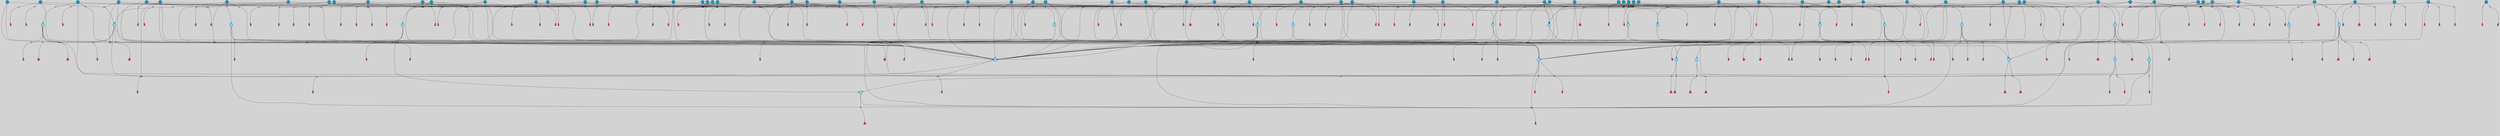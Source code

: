 // File exported with GEGELATI v1.3.1
// On the 2024-04-08 17:40:36
// With the File::TPGGraphDotExporter
digraph{
	graph[pad = "0.212, 0.055" bgcolor = lightgray]
	node[shape=circle style = filled label = ""]
		T7 [fillcolor="#66ddff"]
		T9 [fillcolor="#66ddff"]
		T11 [fillcolor="#66ddff"]
		T24 [fillcolor="#66ddff"]
		T59 [fillcolor="#66ddff"]
		T95 [fillcolor="#66ddff"]
		T102 [fillcolor="#66ddff"]
		T111 [fillcolor="#66ddff"]
		T129 [fillcolor="#66ddff"]
		T160 [fillcolor="#66ddff"]
		T214 [fillcolor="#66ddff"]
		T242 [fillcolor="#66ddff"]
		T258 [fillcolor="#66ddff"]
		T280 [fillcolor="#1199bb"]
		T283 [fillcolor="#66ddff"]
		T284 [fillcolor="#1199bb"]
		T320 [fillcolor="#66ddff"]
		T321 [fillcolor="#66ddff"]
		T322 [fillcolor="#66ddff"]
		T323 [fillcolor="#1199bb"]
		T324 [fillcolor="#66ddff"]
		T325 [fillcolor="#66ddff"]
		T326 [fillcolor="#66ddff"]
		T327 [fillcolor="#1199bb"]
		T335 [fillcolor="#1199bb"]
		T355 [fillcolor="#1199bb"]
		T358 [fillcolor="#1199bb"]
		T386 [fillcolor="#1199bb"]
		T391 [fillcolor="#1199bb"]
		T397 [fillcolor="#1199bb"]
		T399 [fillcolor="#66ddff"]
		T403 [fillcolor="#1199bb"]
		T404 [fillcolor="#1199bb"]
		T407 [fillcolor="#66ddff"]
		T408 [fillcolor="#66ddff"]
		T409 [fillcolor="#1199bb"]
		T413 [fillcolor="#1199bb"]
		T414 [fillcolor="#1199bb"]
		T415 [fillcolor="#1199bb"]
		T417 [fillcolor="#1199bb"]
		T20 [fillcolor="#1199bb"]
		T420 [fillcolor="#1199bb"]
		T423 [fillcolor="#1199bb"]
		T424 [fillcolor="#1199bb"]
		T385 [fillcolor="#1199bb"]
		T427 [fillcolor="#1199bb"]
		T428 [fillcolor="#1199bb"]
		T429 [fillcolor="#1199bb"]
		T430 [fillcolor="#1199bb"]
		T432 [fillcolor="#1199bb"]
		T433 [fillcolor="#1199bb"]
		T436 [fillcolor="#1199bb"]
		T437 [fillcolor="#1199bb"]
		T438 [fillcolor="#1199bb"]
		T439 [fillcolor="#1199bb"]
		T440 [fillcolor="#66ddff"]
		T441 [fillcolor="#1199bb"]
		T444 [fillcolor="#1199bb"]
		T449 [fillcolor="#1199bb"]
		T450 [fillcolor="#1199bb"]
		T453 [fillcolor="#1199bb"]
		T454 [fillcolor="#1199bb"]
		T456 [fillcolor="#1199bb"]
		T459 [fillcolor="#1199bb"]
		T460 [fillcolor="#1199bb"]
		T466 [fillcolor="#1199bb"]
		T468 [fillcolor="#1199bb"]
		T471 [fillcolor="#1199bb"]
		T473 [fillcolor="#1199bb"]
		T474 [fillcolor="#1199bb"]
		T476 [fillcolor="#1199bb"]
		T479 [fillcolor="#1199bb"]
		T483 [fillcolor="#1199bb"]
		T484 [fillcolor="#1199bb"]
		T486 [fillcolor="#1199bb"]
		T487 [fillcolor="#66ddff"]
		T488 [fillcolor="#1199bb"]
		T489 [fillcolor="#1199bb"]
		T502 [fillcolor="#1199bb"]
		T504 [fillcolor="#1199bb"]
		T506 [fillcolor="#1199bb"]
		T508 [fillcolor="#1199bb"]
		T510 [fillcolor="#1199bb"]
		T511 [fillcolor="#1199bb"]
		T512 [fillcolor="#1199bb"]
		T517 [fillcolor="#1199bb"]
		T519 [fillcolor="#1199bb"]
		T520 [fillcolor="#1199bb"]
		T522 [fillcolor="#1199bb"]
		T523 [fillcolor="#1199bb"]
		T525 [fillcolor="#1199bb"]
		T528 [fillcolor="#1199bb"]
		T529 [fillcolor="#1199bb"]
		T530 [fillcolor="#1199bb"]
		T30 [fillcolor="#1199bb"]
		T531 [fillcolor="#1199bb"]
		T532 [fillcolor="#1199bb"]
		T533 [fillcolor="#1199bb"]
		T534 [fillcolor="#1199bb"]
		T535 [fillcolor="#1199bb"]
		T536 [fillcolor="#1199bb"]
		T537 [fillcolor="#1199bb"]
		P4933 [fillcolor="#cccccc" shape=point] //-3|
		I4933 [shape=box style=invis label="1|6&2|7#0|7&#92;n10|2&0|7#1|3&#92;n9|6&2|7#2|2&#92;n5|3&0|7#0|7&#92;n1|6&2|3#0|0&#92;n2|3&2|3#2|2&#92;n5|1&2|6#0|6&#92;n"]
		P4933 -> I4933[style=invis]
		A3784 [fillcolor="#ff3366" shape=box margin=0.03 width=0 height=0 label="7"]
		T7 -> P4933 -> A3784
		P4934 [fillcolor="#cccccc" shape=point] //5|
		I4934 [shape=box style=invis label="0|5&2|3#0|1&#92;n0|6&2|1#2|4&#92;n6|2&2|6#0|7&#92;n7|4&0|3#0|1&#92;n5|4&0|7#1|6&#92;n9|1&0|5#2|2&#92;n6|3&2|3#1|7&#92;n11|7&2|4#1|6&#92;n2|5&0|1#0|0&#92;n4|7&0|0#0|2&#92;n6|2&0|6#0|0&#92;n2|1&2|6#2|4&#92;n10|0&2|0#1|0&#92;n6|6&2|4#0|6&#92;n"]
		P4934 -> I4934[style=invis]
		A3785 [fillcolor="#ff3366" shape=box margin=0.03 width=0 height=0 label="8"]
		T7 -> P4934 -> A3785
		P4935 [fillcolor="#cccccc" shape=point] //-6|
		I4935 [shape=box style=invis label="11|1&0|7#2|0&#92;n10|4&0|1#1|0&#92;n4|3&2|4#2|1&#92;n0|5&2|0#0|0&#92;n6|1&0|0#0|3&#92;n8|2&2|0#0|4&#92;n11|4&2|0#1|6&#92;n7|0&2|6#2|3&#92;n5|3&2|6#2|0&#92;n2|0&2|0#0|4&#92;n"]
		P4935 -> I4935[style=invis]
		A3786 [fillcolor="#ff3366" shape=box margin=0.03 width=0 height=0 label="9"]
		T9 -> P4935 -> A3786
		P4936 [fillcolor="#cccccc" shape=point] //2|
		I4936 [shape=box style=invis label="6|3&2|7#1|4&#92;n8|6&0|0#2|5&#92;n2|1&0|2#0|3&#92;n8|7&0|6#0|4&#92;n2|1&2|0#0|1&#92;n0|0&2|2#2|3&#92;n6|6&0|7#2|1&#92;n6|1&0|7#2|6&#92;n5|4&2|7#0|4&#92;n0|3&0|4#2|0&#92;n11|0&2|0#2|5&#92;n4|5&2|5#2|4&#92;n5|7&0|6#0|4&#92;n9|7&2|5#0|3&#92;n5|4&2|1#0|3&#92;n5|3&0|1#1|7&#92;n0|4&0|3#2|5&#92;n"]
		P4936 -> I4936[style=invis]
		A3787 [fillcolor="#ff3366" shape=box margin=0.03 width=0 height=0 label="10"]
		T9 -> P4936 -> A3787
		P4937 [fillcolor="#cccccc" shape=point] //6|
		I4937 [shape=box style=invis label="3|0&2|7#2|2&#92;n3|2&0|4#2|5&#92;n5|1&0|2#1|0&#92;n8|7&0|1#2|0&#92;n8|5&0|3#0|6&#92;n0|2&0|2#2|3&#92;n1|5&2|5#0|5&#92;n5|6&0|6#0|7&#92;n6|7&0|0#2|6&#92;n1|2&2|3#0|0&#92;n7|7&2|3#0|4&#92;n0|7&2|7#0|6&#92;n1|0&2|2#2|7&#92;n4|4&0|1#0|0&#92;n"]
		P4937 -> I4937[style=invis]
		A3788 [fillcolor="#ff3366" shape=box margin=0.03 width=0 height=0 label="11"]
		T11 -> P4937 -> A3788
		P4938 [fillcolor="#cccccc" shape=point] //-4|
		I4938 [shape=box style=invis label="4|1&0|4#2|6&#92;n1|2&2|2#2|0&#92;n1|2&2|0#0|6&#92;n8|4&2|3#2|5&#92;n5|5&2|1#1|0&#92;n"]
		P4938 -> I4938[style=invis]
		A3789 [fillcolor="#ff3366" shape=box margin=0.03 width=0 height=0 label="12"]
		T11 -> P4938 -> A3789
		P4939 [fillcolor="#cccccc" shape=point] //1|
		I4939 [shape=box style=invis label="5|1&0|6#2|7&#92;n2|4&0|4#2|2&#92;n0|6&0|5#0|4&#92;n10|6&2|5#1|6&#92;n9|3&0|1#1|7&#92;n10|3&2|2#1|0&#92;n5|0&0|0#2|1&#92;n11|3&2|3#1|5&#92;n10|3&0|1#1|0&#92;n2|4&0|1#0|1&#92;n0|2&0|3#2|4&#92;n9|2&2|1#2|5&#92;n11|7&2|6#2|6&#92;n"]
		P4939 -> I4939[style=invis]
		T24 -> P4939 -> T7
		P4940 [fillcolor="#cccccc" shape=point] //5|
		I4940 [shape=box style=invis label="3|0&2|0#0|1&#92;n3|0&0|7#0|1&#92;n5|3&0|2#2|6&#92;n4|4&2|4#2|6&#92;n11|2&0|7#1|6&#92;n2|7&2|2#2|5&#92;n9|3&2|6#2|7&#92;n7|7&0|0#0|4&#92;n6|1&2|4#2|3&#92;n5|4&2|0#1|6&#92;n1|3&0|7#0|4&#92;n"]
		P4940 -> I4940[style=invis]
		A3790 [fillcolor="#ff3366" shape=box margin=0.03 width=0 height=0 label="7"]
		T24 -> P4940 -> A3790
		P4941 [fillcolor="#cccccc" shape=point] //-2|
		I4941 [shape=box style=invis label="4|1&0|4#0|3&#92;n4|2&0|5#2|0&#92;n5|5&2|6#0|5&#92;n1|4&0|1#0|2&#92;n6|3&2|7#1|5&#92;n0|4&2|0#0|3&#92;n8|5&2|5#1|2&#92;n10|7&2|7#1|1&#92;n3|4&0|0#2|1&#92;n3|6&2|5#2|5&#92;n8|3&0|1#0|7&#92;n10|0&2|7#1|3&#92;n4|1&2|4#0|1&#92;n9|3&2|0#0|4&#92;n3|6&2|0#0|4&#92;n1|2&0|6#2|1&#92;n4|0&2|1#2|2&#92;n"]
		P4941 -> I4941[style=invis]
		A3791 [fillcolor="#ff3366" shape=box margin=0.03 width=0 height=0 label="14"]
		T24 -> P4941 -> A3791
		P4942 [fillcolor="#cccccc" shape=point] //8|
		I4942 [shape=box style=invis label="9|0&0|1#2|0&#92;n10|1&2|5#1|4&#92;n8|2&2|6#0|4&#92;n4|5&0|3#0|1&#92;n2|4&2|5#2|3&#92;n4|2&2|2#0|2&#92;n7|5&0|2#0|0&#92;n8|2&2|1#1|3&#92;n8|7&0|7#2|1&#92;n1|1&0|0#0|7&#92;n5|6&2|5#1|0&#92;n6|3&2|5#0|0&#92;n11|4&0|3#2|6&#92;n1|2&2|4#0|7&#92;n5|6&0|1#2|0&#92;n11|3&0|2#0|7&#92;n"]
		P4942 -> I4942[style=invis]
		A3792 [fillcolor="#ff3366" shape=box margin=0.03 width=0 height=0 label="6"]
		T59 -> P4942 -> A3792
		T59 -> P4940
		T59 -> P4935
		T59 -> P4940
		P4943 [fillcolor="#cccccc" shape=point] //4|
		I4943 [shape=box style=invis label="4|3&0|6#0|3&#92;n5|7&2|3#2|2&#92;n5|6&0|7#1|2&#92;n1|4&2|6#0|3&#92;n8|4&2|1#2|5&#92;n9|5&2|4#1|4&#92;n2|4&0|5#0|7&#92;n10|0&0|6#1|3&#92;n3|0&0|6#0|2&#92;n2|7&2|7#2|6&#92;n5|2&0|5#1|5&#92;n10|4&2|5#1|7&#92;n4|0&0|4#2|4&#92;n11|1&0|4#2|6&#92;n10|6&2|0#1|4&#92;n9|7&0|3#1|4&#92;n4|5&2|7#0|6&#92;n11|5&2|6#2|3&#92;n0|3&0|5#0|1&#92;n"]
		P4943 -> I4943[style=invis]
		A3793 [fillcolor="#ff3366" shape=box margin=0.03 width=0 height=0 label="13"]
		T95 -> P4943 -> A3793
		P4944 [fillcolor="#cccccc" shape=point] //8|
		I4944 [shape=box style=invis label="9|7&0|5#2|5&#92;n3|3&2|3#0|2&#92;n9|5&2|2#1|0&#92;n2|3&0|6#0|3&#92;n4|4&2|5#2|7&#92;n11|3&2|0#1|5&#92;n6|6&2|1#2|2&#92;n4|6&0|1#2|2&#92;n2|5&2|7#2|2&#92;n7|7&2|2#2|3&#92;n6|5&0|3#2|6&#92;n6|7&0|6#0|2&#92;n"]
		P4944 -> I4944[style=invis]
		A3794 [fillcolor="#ff3366" shape=box margin=0.03 width=0 height=0 label="14"]
		T95 -> P4944 -> A3794
		P4945 [fillcolor="#cccccc" shape=point] //2|
		I4945 [shape=box style=invis label="4|1&0|4#2|6&#92;n5|5&2|1#1|0&#92;n1|0&2|0#0|6&#92;n8|4&2|3#2|5&#92;n"]
		P4945 -> I4945[style=invis]
		T95 -> P4945 -> T11
		P4946 [fillcolor="#cccccc" shape=point] //-9|
		I4946 [shape=box style=invis label="2|0&2|0#2|1&#92;n4|4&2|4#2|6&#92;n9|1&0|3#1|7&#92;n5|3&0|2#2|6&#92;n2|7&2|2#2|5&#92;n5|4&2|0#1|6&#92;n3|0&0|7#0|1&#92;n1|3&0|7#0|4&#92;n11|6&2|2#0|7&#92;n7|7&0|0#0|4&#92;n11|0&0|7#1|6&#92;n9|3&2|6#2|7&#92;n"]
		P4946 -> I4946[style=invis]
		A3795 [fillcolor="#ff3366" shape=box margin=0.03 width=0 height=0 label="7"]
		T95 -> P4946 -> A3795
		P4947 [fillcolor="#cccccc" shape=point] //-8|
		I4947 [shape=box style=invis label="7|5&0|4#2|4&#92;n"]
		P4947 -> I4947[style=invis]
		A3796 [fillcolor="#ff3366" shape=box margin=0.03 width=0 height=0 label="3"]
		T95 -> P4947 -> A3796
		P4948 [fillcolor="#cccccc" shape=point] //7|
		I4948 [shape=box style=invis label="3|3&2|7#0|4&#92;n4|3&2|6#0|3&#92;n8|4&0|6#1|2&#92;n5|6&2|3#0|4&#92;n0|7&2|1#0|5&#92;n8|7&2|2#2|5&#92;n9|1&0|0#1|0&#92;n10|1&2|1#1|4&#92;n10|5&0|6#1|7&#92;n5|2&2|3#0|4&#92;n2|0&2|6#2|7&#92;n1|7&0|1#0|7&#92;n"]
		P4948 -> I4948[style=invis]
		A3797 [fillcolor="#ff3366" shape=box margin=0.03 width=0 height=0 label="2"]
		T102 -> P4948 -> A3797
		T102 -> P4947
		P4949 [fillcolor="#cccccc" shape=point] //8|
		I4949 [shape=box style=invis label="7|0&0|2#1|4&#92;n8|1&2|3#0|5&#92;n0|6&0|5#0|5&#92;n3|7&2|1#0|6&#92;n9|4&2|7#1|6&#92;n1|7&2|5#2|2&#92;n8|5&2|0#0|3&#92;n0|2&0|2#0|0&#92;n3|5&0|2#0|3&#92;n"]
		P4949 -> I4949[style=invis]
		A3798 [fillcolor="#ff3366" shape=box margin=0.03 width=0 height=0 label="5"]
		T102 -> P4949 -> A3798
		P4950 [fillcolor="#cccccc" shape=point] //-5|
		I4950 [shape=box style=invis label="0|0&2|3#0|2&#92;n10|5&0|6#1|3&#92;n7|3&0|6#2|3&#92;n3|4&0|6#0|6&#92;n10|5&0|2#1|1&#92;n5|0&0|1#0|3&#92;n6|6&2|5#1|5&#92;n7|4&0|2#1|7&#92;n5|7&0|1#2|5&#92;n1|5&0|0#0|3&#92;n7|5&2|1#2|6&#92;n9|0&0|2#0|0&#92;n4|0&2|4#0|0&#92;n4|6&0|0#2|3&#92;n3|1&0|6#2|5&#92;n7|7&2|1#2|3&#92;n9|4&2|2#0|6&#92;n"]
		P4950 -> I4950[style=invis]
		T111 -> P4950 -> T9
		P4951 [fillcolor="#cccccc" shape=point] //7|
		I4951 [shape=box style=invis label="7|4&2|1#2|0&#92;n4|1&2|4#2|3&#92;n5|0&2|0#2|2&#92;n6|1&2|4#2|6&#92;n"]
		P4951 -> I4951[style=invis]
		A3799 [fillcolor="#ff3366" shape=box margin=0.03 width=0 height=0 label="9"]
		T111 -> P4951 -> A3799
		P4952 [fillcolor="#cccccc" shape=point] //2|
		I4952 [shape=box style=invis label="3|0&2|0#0|1&#92;n11|2&0|7#1|6&#92;n8|7&2|4#0|5&#92;n5|3&0|2#2|6&#92;n4|4&2|4#2|6&#92;n3|0&0|7#0|1&#92;n2|7&2|2#2|5&#92;n9|3&2|6#2|7&#92;n7|7&0|0#0|4&#92;n6|1&2|4#1|3&#92;n5|4&2|0#1|6&#92;n1|3&0|7#0|4&#92;n"]
		P4952 -> I4952[style=invis]
		A3800 [fillcolor="#ff3366" shape=box margin=0.03 width=0 height=0 label="7"]
		T111 -> P4952 -> A3800
		T111 -> P4935
		P4953 [fillcolor="#cccccc" shape=point] //8|
		I4953 [shape=box style=invis label="9|0&0|1#2|0&#92;n10|1&2|5#1|4&#92;n8|2&2|6#0|4&#92;n2|4&2|5#2|3&#92;n4|2&2|2#0|2&#92;n7|5&0|2#0|0&#92;n8|2&2|1#1|3&#92;n8|7&0|7#2|1&#92;n1|1&0|0#0|7&#92;n5|6&2|5#1|0&#92;n6|6&2|5#0|0&#92;n11|4&0|3#2|6&#92;n4|2&2|4#0|7&#92;n5|6&0|1#2|0&#92;n11|3&0|2#0|7&#92;n"]
		P4953 -> I4953[style=invis]
		A3801 [fillcolor="#ff3366" shape=box margin=0.03 width=0 height=0 label="6"]
		T129 -> P4953 -> A3801
		T129 -> P4940
		P4954 [fillcolor="#cccccc" shape=point] //10|
		I4954 [shape=box style=invis label="4|5&2|7#2|1&#92;n1|7&2|3#0|6&#92;n3|5&2|2#0|3&#92;n10|3&0|7#1|4&#92;n7|1&0|4#2|6&#92;n10|2&0|3#1|7&#92;n9|5&2|0#0|4&#92;n4|0&0|3#2|7&#92;n11|4&2|6#1|2&#92;n5|4&2|7#0|2&#92;n2|6&2|4#0|0&#92;n6|5&0|7#2|1&#92;n5|3&2|3#1|6&#92;n10|7&2|0#1|2&#92;n"]
		P4954 -> I4954[style=invis]
		A3802 [fillcolor="#ff3366" shape=box margin=0.03 width=0 height=0 label="5"]
		T129 -> P4954 -> A3802
		P4955 [fillcolor="#cccccc" shape=point] //5|
		I4955 [shape=box style=invis label="9|4&2|3#1|3&#92;n0|4&2|4#0|5&#92;n6|1&2|6#2|5&#92;n4|0&0|5#2|0&#92;n"]
		P4955 -> I4955[style=invis]
		A3803 [fillcolor="#ff3366" shape=box margin=0.03 width=0 height=0 label="7"]
		T129 -> P4955 -> A3803
		P4956 [fillcolor="#cccccc" shape=point] //6|
		I4956 [shape=box style=invis label="9|4&2|7#0|6&#92;n8|4&0|1#1|0&#92;n1|3&0|0#2|1&#92;n2|4&0|6#2|2&#92;n5|1&2|5#0|7&#92;n3|0&0|3#2|6&#92;n2|2&2|6#0|2&#92;n8|4&0|4#2|2&#92;n5|1&2|4#0|3&#92;n9|4&0|6#0|6&#92;n5|0&2|2#1|5&#92;n11|7&0|0#1|1&#92;n0|4&0|3#0|3&#92;n7|7&2|4#2|5&#92;n1|5&0|1#2|1&#92;n"]
		P4956 -> I4956[style=invis]
		A3804 [fillcolor="#ff3366" shape=box margin=0.03 width=0 height=0 label="1"]
		T129 -> P4956 -> A3804
		T160 -> P4943
		T160 -> P4946
		P4957 [fillcolor="#cccccc" shape=point] //5|
		I4957 [shape=box style=invis label="6|0&2|7#2|7&#92;n3|6&2|6#2|6&#92;n6|3&0|5#1|2&#92;n"]
		P4957 -> I4957[style=invis]
		A3805 [fillcolor="#ff3366" shape=box margin=0.03 width=0 height=0 label="3"]
		T160 -> P4957 -> A3805
		P4958 [fillcolor="#cccccc" shape=point] //-2|
		I4958 [shape=box style=invis label="11|7&2|0#1|7&#92;n4|3&0|1#2|5&#92;n0|4&2|4#2|7&#92;n1|6&0|0#0|4&#92;n4|0&0|0#0|5&#92;n0|6&2|3#2|0&#92;n9|6&2|5#1|3&#92;n0|7&2|1#2|5&#92;n4|4&0|5#0|1&#92;n10|4&0|0#1|0&#92;n"]
		P4958 -> I4958[style=invis]
		A3806 [fillcolor="#ff3366" shape=box margin=0.03 width=0 height=0 label="12"]
		T160 -> P4958 -> A3806
		T160 -> P4940
		P4959 [fillcolor="#cccccc" shape=point] //6|
		I4959 [shape=box style=invis label="9|4&2|7#0|6&#92;n8|4&0|1#1|0&#92;n1|3&0|0#2|1&#92;n2|4&0|6#2|2&#92;n5|1&2|5#0|7&#92;n3|0&0|3#2|6&#92;n2|2&2|6#0|2&#92;n8|4&0|4#2|2&#92;n5|1&2|4#0|3&#92;n9|4&0|6#0|6&#92;n5|0&2|2#1|5&#92;n11|7&0|0#1|1&#92;n0|4&0|3#0|3&#92;n7|7&2|4#2|5&#92;n1|5&0|1#2|1&#92;n"]
		P4959 -> I4959[style=invis]
		A3807 [fillcolor="#ff3366" shape=box margin=0.03 width=0 height=0 label="1"]
		T214 -> P4959 -> A3807
		P4960 [fillcolor="#cccccc" shape=point] //5|
		I4960 [shape=box style=invis label="9|4&2|3#1|3&#92;n0|4&2|4#0|5&#92;n6|1&2|6#2|5&#92;n4|0&0|5#2|0&#92;n"]
		P4960 -> I4960[style=invis]
		A3808 [fillcolor="#ff3366" shape=box margin=0.03 width=0 height=0 label="7"]
		T214 -> P4960 -> A3808
		P4961 [fillcolor="#cccccc" shape=point] //8|
		I4961 [shape=box style=invis label="9|0&0|1#2|0&#92;n10|1&2|5#1|4&#92;n8|2&2|6#0|4&#92;n2|4&2|5#2|3&#92;n4|2&2|2#0|2&#92;n7|5&0|2#0|0&#92;n8|2&2|1#1|3&#92;n8|7&0|7#2|1&#92;n1|1&0|0#0|7&#92;n5|6&2|5#1|0&#92;n6|6&2|5#0|0&#92;n11|4&0|3#2|6&#92;n4|2&2|4#0|7&#92;n5|6&0|1#2|0&#92;n11|3&0|2#0|7&#92;n"]
		P4961 -> I4961[style=invis]
		A3809 [fillcolor="#ff3366" shape=box margin=0.03 width=0 height=0 label="6"]
		T214 -> P4961 -> A3809
		P4962 [fillcolor="#cccccc" shape=point] //10|
		I4962 [shape=box style=invis label="4|5&2|7#2|1&#92;n1|7&2|3#0|6&#92;n3|5&2|2#0|3&#92;n10|3&0|7#1|4&#92;n7|1&0|4#2|6&#92;n10|2&0|3#1|7&#92;n9|5&2|0#0|4&#92;n4|0&0|3#2|7&#92;n11|4&2|6#1|2&#92;n5|4&2|7#0|2&#92;n2|6&2|4#0|0&#92;n6|5&0|7#2|1&#92;n5|3&2|3#1|6&#92;n10|7&2|0#1|2&#92;n"]
		P4962 -> I4962[style=invis]
		A3810 [fillcolor="#ff3366" shape=box margin=0.03 width=0 height=0 label="5"]
		T214 -> P4962 -> A3810
		P4963 [fillcolor="#cccccc" shape=point] //5|
		I4963 [shape=box style=invis label="3|0&2|0#0|1&#92;n3|0&0|7#0|1&#92;n5|3&0|2#2|6&#92;n4|4&2|4#2|6&#92;n11|2&0|7#1|6&#92;n2|7&2|2#2|5&#92;n9|3&2|6#2|7&#92;n7|7&0|0#0|4&#92;n6|1&2|4#2|3&#92;n5|4&2|0#1|6&#92;n1|3&0|7#0|4&#92;n"]
		P4963 -> I4963[style=invis]
		A3811 [fillcolor="#ff3366" shape=box margin=0.03 width=0 height=0 label="7"]
		T214 -> P4963 -> A3811
		P4964 [fillcolor="#cccccc" shape=point] //5|
		I4964 [shape=box style=invis label="1|6&2|7#0|7&#92;n9|2&2|7#2|2&#92;n10|2&0|7#1|3&#92;n5|3&0|7#0|7&#92;n7|0&2|7#2|2&#92;n1|6&2|3#0|0&#92;n2|3&2|3#2|2&#92;n"]
		P4964 -> I4964[style=invis]
		A3812 [fillcolor="#ff3366" shape=box margin=0.03 width=0 height=0 label="7"]
		T242 -> P4964 -> A3812
		P4965 [fillcolor="#cccccc" shape=point] //-8|
		I4965 [shape=box style=invis label="7|5&0|2#2|1&#92;n1|0&2|6#0|0&#92;n7|1&2|6#1|1&#92;n8|7&0|3#1|6&#92;n3|7&2|3#2|4&#92;n"]
		P4965 -> I4965[style=invis]
		A3813 [fillcolor="#ff3366" shape=box margin=0.03 width=0 height=0 label="2"]
		T242 -> P4965 -> A3813
		P4966 [fillcolor="#cccccc" shape=point] //-3|
		I4966 [shape=box style=invis label="1|1&2|1#0|1&#92;n1|4&0|0#2|4&#92;n11|0&2|3#0|2&#92;n11|6&0|4#0|1&#92;n5|2&0|6#1|5&#92;n3|7&2|6#2|7&#92;n7|7&0|1#2|1&#92;n9|5&2|2#2|0&#92;n6|5&2|6#1|4&#92;n0|7&0|5#2|4&#92;n8|1&0|0#2|3&#92;n0|5&0|3#0|5&#92;n2|0&2|4#0|5&#92;n7|5&2|7#1|3&#92;n8|3&0|0#1|2&#92;n"]
		P4966 -> I4966[style=invis]
		A3814 [fillcolor="#ff3366" shape=box margin=0.03 width=0 height=0 label="1"]
		T242 -> P4966 -> A3814
		P4967 [fillcolor="#cccccc" shape=point] //2|
		I4967 [shape=box style=invis label="9|1&2|3#0|1&#92;n5|3&2|4#2|7&#92;n11|0&2|3#0|4&#92;n7|0&2|4#0|4&#92;n5|2&2|0#2|4&#92;n7|3&0|7#0|5&#92;n"]
		P4967 -> I4967[style=invis]
		A3815 [fillcolor="#ff3366" shape=box margin=0.03 width=0 height=0 label="2"]
		T258 -> P4967 -> A3815
		T258 -> P4935
		P4968 [fillcolor="#cccccc" shape=point] //-5|
		I4968 [shape=box style=invis label="8|7&0|3#0|3&#92;n6|4&2|1#0|5&#92;n2|2&2|6#2|0&#92;n4|7&2|0#2|3&#92;n10|5&2|1#1|5&#92;n2|0&0|7#2|0&#92;n5|3&2|2#2|0&#92;n6|7&0|0#1|0&#92;n"]
		P4968 -> I4968[style=invis]
		A3816 [fillcolor="#ff3366" shape=box margin=0.03 width=0 height=0 label="1"]
		T258 -> P4968 -> A3816
		T258 -> P4945
		T258 -> P4964
		T280 -> P4943
		P4969 [fillcolor="#cccccc" shape=point] //1|
		I4969 [shape=box style=invis label="0|4&0|1#0|1&#92;n10|5&2|5#1|6&#92;n7|7&2|5#2|2&#92;n9|5&0|7#2|7&#92;n8|4&0|3#2|7&#92;n11|0&2|3#0|5&#92;n7|0&0|0#0|1&#92;n4|2&0|4#0|5&#92;n5|1&0|6#2|7&#92;n11|3&0|7#1|3&#92;n"]
		P4969 -> I4969[style=invis]
		T280 -> P4969 -> T7
		P4970 [fillcolor="#cccccc" shape=point] //-3|
		I4970 [shape=box style=invis label="4|5&0|0#0|0&#92;n4|7&0|0#0|2&#92;n0|6&2|1#2|4&#92;n9|1&0|5#2|2&#92;n10|0&2|0#1|0&#92;n6|6&2|4#0|6&#92;n2|5&0|1#0|0&#92;n6|3&2|3#1|7&#92;n11|7&2|4#1|6&#92;n6|2&2|6#0|1&#92;n6|2&0|0#0|0&#92;n9|1&2|6#2|4&#92;n10|4&0|3#1|1&#92;n5|4&2|7#1|6&#92;n"]
		P4970 -> I4970[style=invis]
		T280 -> P4970 -> T95
		P4971 [fillcolor="#cccccc" shape=point] //-10|
		I4971 [shape=box style=invis label="11|0&0|6#2|7&#92;n4|1&2|1#2|5&#92;n4|6&2|3#0|3&#92;n0|2&2|3#2|3&#92;n0|6&0|5#0|4&#92;n3|5&0|3#0|7&#92;n5|3&2|5#0|2&#92;n11|3&0|7#1|1&#92;n10|3&2|2#1|5&#92;n0|7&2|6#2|6&#92;n9|3&0|1#1|7&#92;n2|4&0|1#0|1&#92;n"]
		P4971 -> I4971[style=invis]
		T283 -> P4971 -> T7
		P4972 [fillcolor="#cccccc" shape=point] //3|
		I4972 [shape=box style=invis label="7|2&0|2#2|4&#92;n0|4&0|6#2|7&#92;n9|0&0|1#2|2&#92;n8|6&0|0#1|0&#92;n"]
		P4972 -> I4972[style=invis]
		A3817 [fillcolor="#ff3366" shape=box margin=0.03 width=0 height=0 label="3"]
		T283 -> P4972 -> A3817
		T283 -> P4969
		P4973 [fillcolor="#cccccc" shape=point] //-2|
		I4973 [shape=box style=invis label="3|0&2|0#0|1&#92;n4|1&0|3#2|2&#92;n11|2&0|7#1|6&#92;n8|7&2|4#0|5&#92;n6|1&2|4#1|3&#92;n4|4&2|4#2|6&#92;n3|0&0|7#0|1&#92;n9|3&2|6#2|7&#92;n7|7&0|0#0|4&#92;n5|3&0|2#2|6&#92;n5|4&2|0#1|6&#92;n1|3&0|7#0|4&#92;n"]
		P4973 -> I4973[style=invis]
		A3818 [fillcolor="#ff3366" shape=box margin=0.03 width=0 height=0 label="7"]
		T284 -> P4973 -> A3818
		P4974 [fillcolor="#cccccc" shape=point] //-3|
		I4974 [shape=box style=invis label="8|4&0|1#1|0&#92;n7|4&0|6#0|0&#92;n3|6&0|6#2|2&#92;n9|4&0|0#2|7&#92;n0|7&2|7#2|7&#92;n0|2&2|7#0|5&#92;n6|3&0|3#0|7&#92;n11|6&0|0#2|2&#92;n2|0&2|3#2|2&#92;n10|1&0|6#1|3&#92;n2|5&0|0#0|1&#92;n4|3&0|1#2|5&#92;n1|6&2|0#0|0&#92;n"]
		P4974 -> I4974[style=invis]
		A3819 [fillcolor="#ff3366" shape=box margin=0.03 width=0 height=0 label="1"]
		T284 -> P4974 -> A3819
		P4975 [fillcolor="#cccccc" shape=point] //5|
		I4975 [shape=box style=invis label="3|0&2|0#0|1&#92;n3|0&0|7#0|3&#92;n5|3&0|2#2|6&#92;n4|4&2|4#2|6&#92;n11|2&0|7#1|6&#92;n9|3&2|6#2|7&#92;n2|7&2|2#2|5&#92;n7|7&0|0#0|4&#92;n6|1&2|4#2|3&#92;n1|3&0|7#0|4&#92;n"]
		P4975 -> I4975[style=invis]
		A3820 [fillcolor="#ff3366" shape=box margin=0.03 width=0 height=0 label="7"]
		T284 -> P4975 -> A3820
		P4976 [fillcolor="#cccccc" shape=point] //-5|
		I4976 [shape=box style=invis label="10|6&2|5#1|6&#92;n9|3&0|1#1|7&#92;n2|4&0|1#0|1&#92;n11|3&0|7#1|6&#92;n5|1&0|6#2|7&#92;n8|0&0|0#0|1&#92;n0|6&0|7#0|4&#92;n6|7&2|6#2|6&#92;n11|0&2|3#0|5&#92;n"]
		P4976 -> I4976[style=invis]
		T284 -> P4976 -> T7
		P4977 [fillcolor="#cccccc" shape=point] //-5|
		I4977 [shape=box style=invis label="8|4&0|1#1|4&#92;n11|6&0|0#2|2&#92;n8|5&2|4#1|1&#92;n9|4&0|0#2|7&#92;n3|7&0|7#2|7&#92;n2|5&0|0#0|1&#92;n6|3&0|3#0|7&#92;n3|6&0|6#2|2&#92;n2|0&2|3#2|2&#92;n2|2&2|1#2|3&#92;n6|0&2|3#0|3&#92;n10|1&0|6#1|3&#92;n"]
		P4977 -> I4977[style=invis]
		A3821 [fillcolor="#ff3366" shape=box margin=0.03 width=0 height=0 label="1"]
		T284 -> P4977 -> A3821
		P4978 [fillcolor="#cccccc" shape=point] //-4|
		I4978 [shape=box style=invis label="4|1&0|4#2|6&#92;n1|2&2|2#2|0&#92;n1|2&2|0#0|6&#92;n8|4&2|3#2|5&#92;n5|5&2|1#1|0&#92;n"]
		P4978 -> I4978[style=invis]
		A3822 [fillcolor="#ff3366" shape=box margin=0.03 width=0 height=0 label="12"]
		T320 -> P4978 -> A3822
		P4979 [fillcolor="#cccccc" shape=point] //-9|
		I4979 [shape=box style=invis label="2|0&2|0#2|1&#92;n4|4&2|4#2|6&#92;n9|1&0|3#1|7&#92;n5|3&0|2#2|6&#92;n2|7&2|2#2|5&#92;n5|4&2|0#1|6&#92;n3|0&0|7#0|1&#92;n1|3&0|7#0|4&#92;n11|6&2|2#0|7&#92;n7|7&0|0#0|4&#92;n11|0&0|7#1|6&#92;n9|3&2|6#2|7&#92;n"]
		P4979 -> I4979[style=invis]
		A3823 [fillcolor="#ff3366" shape=box margin=0.03 width=0 height=0 label="7"]
		T321 -> P4979 -> A3823
		P4980 [fillcolor="#cccccc" shape=point] //6|
		I4980 [shape=box style=invis label="3|0&2|7#2|2&#92;n3|2&0|4#2|5&#92;n5|1&0|2#1|0&#92;n8|7&0|1#2|0&#92;n8|5&0|3#0|6&#92;n0|2&0|2#2|3&#92;n1|5&2|5#0|5&#92;n5|6&0|6#0|7&#92;n6|7&0|0#2|6&#92;n1|2&2|3#0|0&#92;n7|7&2|3#0|4&#92;n0|7&2|7#0|6&#92;n1|0&2|2#2|7&#92;n4|4&0|1#0|0&#92;n"]
		P4980 -> I4980[style=invis]
		A3824 [fillcolor="#ff3366" shape=box margin=0.03 width=0 height=0 label="11"]
		T320 -> P4980 -> A3824
		P4981 [fillcolor="#cccccc" shape=point] //2|
		I4981 [shape=box style=invis label="4|1&0|4#2|6&#92;n5|5&2|1#1|0&#92;n1|0&2|0#0|6&#92;n8|4&2|3#2|5&#92;n"]
		P4981 -> I4981[style=invis]
		T321 -> P4981 -> T320
		P4982 [fillcolor="#cccccc" shape=point] //-3|
		I4982 [shape=box style=invis label="4|5&0|0#0|0&#92;n4|7&0|0#0|2&#92;n0|6&2|1#2|4&#92;n9|1&0|5#2|2&#92;n10|0&2|0#1|0&#92;n6|6&2|4#0|6&#92;n2|5&0|1#0|0&#92;n6|3&2|3#1|7&#92;n11|7&2|4#1|6&#92;n6|2&2|6#0|1&#92;n6|2&0|0#0|0&#92;n9|1&2|6#2|4&#92;n10|4&0|3#1|1&#92;n5|4&2|7#1|6&#92;n"]
		P4982 -> I4982[style=invis]
		T323 -> P4982 -> T321
		P4983 [fillcolor="#cccccc" shape=point] //5|
		I4983 [shape=box style=invis label="0|5&2|3#0|1&#92;n0|6&2|1#2|4&#92;n6|2&2|6#0|7&#92;n7|4&0|3#0|1&#92;n5|4&0|7#1|6&#92;n9|1&0|5#2|2&#92;n6|3&2|3#1|7&#92;n11|7&2|4#1|6&#92;n2|5&0|1#0|0&#92;n4|7&0|0#0|2&#92;n6|2&0|6#0|0&#92;n2|1&2|6#2|4&#92;n10|0&2|0#1|0&#92;n6|6&2|4#0|6&#92;n"]
		P4983 -> I4983[style=invis]
		A3825 [fillcolor="#ff3366" shape=box margin=0.03 width=0 height=0 label="8"]
		T322 -> P4983 -> A3825
		P4984 [fillcolor="#cccccc" shape=point] //8|
		I4984 [shape=box style=invis label="9|7&0|5#2|5&#92;n3|3&2|3#0|2&#92;n9|5&2|2#1|0&#92;n2|3&0|6#0|3&#92;n4|4&2|5#2|7&#92;n11|3&2|0#1|5&#92;n6|6&2|1#2|2&#92;n4|6&0|1#2|2&#92;n2|5&2|7#2|2&#92;n7|7&2|2#2|3&#92;n6|5&0|3#2|6&#92;n6|7&0|6#0|2&#92;n"]
		P4984 -> I4984[style=invis]
		A3826 [fillcolor="#ff3366" shape=box margin=0.03 width=0 height=0 label="14"]
		T321 -> P4984 -> A3826
		P4985 [fillcolor="#cccccc" shape=point] //-3|
		I4985 [shape=box style=invis label="1|6&2|7#0|7&#92;n10|2&0|7#1|3&#92;n9|6&2|7#2|2&#92;n5|3&0|7#0|7&#92;n1|6&2|3#0|0&#92;n2|3&2|3#2|2&#92;n5|1&2|6#0|6&#92;n"]
		P4985 -> I4985[style=invis]
		A3827 [fillcolor="#ff3366" shape=box margin=0.03 width=0 height=0 label="7"]
		T322 -> P4985 -> A3827
		P4986 [fillcolor="#cccccc" shape=point] //-8|
		I4986 [shape=box style=invis label="7|5&0|4#2|4&#92;n"]
		P4986 -> I4986[style=invis]
		A3828 [fillcolor="#ff3366" shape=box margin=0.03 width=0 height=0 label="3"]
		T321 -> P4986 -> A3828
		P4987 [fillcolor="#cccccc" shape=point] //4|
		I4987 [shape=box style=invis label="4|3&0|6#0|3&#92;n5|7&2|3#2|2&#92;n5|6&0|7#1|2&#92;n1|4&2|6#0|3&#92;n8|4&2|1#2|5&#92;n9|5&2|4#1|4&#92;n2|4&0|5#0|7&#92;n10|0&0|6#1|3&#92;n3|0&0|6#0|2&#92;n2|7&2|7#2|6&#92;n5|2&0|5#1|5&#92;n10|4&2|5#1|7&#92;n4|0&0|4#2|4&#92;n11|1&0|4#2|6&#92;n10|6&2|0#1|4&#92;n9|7&0|3#1|4&#92;n4|5&2|7#0|6&#92;n11|5&2|6#2|3&#92;n0|3&0|5#0|1&#92;n"]
		P4987 -> I4987[style=invis]
		A3829 [fillcolor="#ff3366" shape=box margin=0.03 width=0 height=0 label="13"]
		T321 -> P4987 -> A3829
		P4988 [fillcolor="#cccccc" shape=point] //1|
		I4988 [shape=box style=invis label="0|4&0|1#0|1&#92;n10|5&2|5#1|6&#92;n7|7&2|5#2|2&#92;n9|5&0|7#2|7&#92;n8|4&0|3#2|7&#92;n11|0&2|3#0|5&#92;n7|0&0|0#0|1&#92;n4|2&0|4#0|5&#92;n5|1&0|6#2|7&#92;n11|3&0|7#1|3&#92;n"]
		P4988 -> I4988[style=invis]
		T323 -> P4988 -> T322
		P4989 [fillcolor="#cccccc" shape=point] //4|
		I4989 [shape=box style=invis label="4|3&0|6#0|3&#92;n5|7&2|3#2|2&#92;n5|6&0|7#1|2&#92;n1|4&2|6#0|3&#92;n8|4&2|1#2|5&#92;n9|5&2|4#1|4&#92;n2|4&0|5#0|7&#92;n10|0&0|6#1|3&#92;n3|0&0|6#0|2&#92;n2|7&2|7#2|6&#92;n5|2&0|5#1|5&#92;n10|4&2|5#1|7&#92;n4|0&0|4#2|4&#92;n11|1&0|4#2|6&#92;n10|6&2|0#1|4&#92;n9|7&0|3#1|4&#92;n4|5&2|7#0|6&#92;n11|5&2|6#2|3&#92;n0|3&0|5#0|1&#92;n"]
		P4989 -> I4989[style=invis]
		A3830 [fillcolor="#ff3366" shape=box margin=0.03 width=0 height=0 label="13"]
		T323 -> P4989 -> A3830
		P4990 [fillcolor="#cccccc" shape=point] //-9|
		I4990 [shape=box style=invis label="2|0&2|0#2|1&#92;n4|4&2|4#2|6&#92;n9|1&0|3#1|7&#92;n5|3&0|2#2|6&#92;n2|7&2|2#2|5&#92;n5|4&2|0#1|6&#92;n3|0&0|7#0|1&#92;n1|3&0|7#0|4&#92;n11|6&2|2#0|7&#92;n7|7&0|0#0|4&#92;n11|0&0|7#1|6&#92;n9|3&2|6#2|7&#92;n"]
		P4990 -> I4990[style=invis]
		A3831 [fillcolor="#ff3366" shape=box margin=0.03 width=0 height=0 label="7"]
		T325 -> P4990 -> A3831
		P4991 [fillcolor="#cccccc" shape=point] //-4|
		I4991 [shape=box style=invis label="4|1&0|4#2|6&#92;n1|2&2|2#2|0&#92;n1|2&2|0#0|6&#92;n8|4&2|3#2|5&#92;n5|5&2|1#1|0&#92;n"]
		P4991 -> I4991[style=invis]
		A3832 [fillcolor="#ff3366" shape=box margin=0.03 width=0 height=0 label="12"]
		T324 -> P4991 -> A3832
		P4992 [fillcolor="#cccccc" shape=point] //6|
		I4992 [shape=box style=invis label="3|0&2|7#2|2&#92;n3|2&0|4#2|5&#92;n5|1&0|2#1|0&#92;n8|7&0|1#2|0&#92;n8|5&0|3#0|6&#92;n0|2&0|2#2|3&#92;n1|5&2|5#0|5&#92;n5|6&0|6#0|7&#92;n6|7&0|0#2|6&#92;n1|2&2|3#0|0&#92;n7|7&2|3#0|4&#92;n0|7&2|7#0|6&#92;n1|0&2|2#2|7&#92;n4|4&0|1#0|0&#92;n"]
		P4992 -> I4992[style=invis]
		A3833 [fillcolor="#ff3366" shape=box margin=0.03 width=0 height=0 label="11"]
		T324 -> P4992 -> A3833
		P4993 [fillcolor="#cccccc" shape=point] //2|
		I4993 [shape=box style=invis label="4|1&0|4#2|6&#92;n5|5&2|1#1|0&#92;n1|0&2|0#0|6&#92;n8|4&2|3#2|5&#92;n"]
		P4993 -> I4993[style=invis]
		T325 -> P4993 -> T324
		P4994 [fillcolor="#cccccc" shape=point] //4|
		I4994 [shape=box style=invis label="4|3&0|6#0|3&#92;n5|7&2|3#2|2&#92;n5|6&0|7#1|2&#92;n1|4&2|6#0|3&#92;n8|4&2|1#2|5&#92;n9|5&2|4#1|4&#92;n2|4&0|5#0|7&#92;n10|0&0|6#1|3&#92;n3|0&0|6#0|2&#92;n2|7&2|7#2|6&#92;n5|2&0|5#1|5&#92;n10|4&2|5#1|7&#92;n4|0&0|4#2|4&#92;n11|1&0|4#2|6&#92;n10|6&2|0#1|4&#92;n9|7&0|3#1|4&#92;n4|5&2|7#0|6&#92;n11|5&2|6#2|3&#92;n0|3&0|5#0|1&#92;n"]
		P4994 -> I4994[style=invis]
		A3834 [fillcolor="#ff3366" shape=box margin=0.03 width=0 height=0 label="13"]
		T325 -> P4994 -> A3834
		P4995 [fillcolor="#cccccc" shape=point] //-3|
		I4995 [shape=box style=invis label="4|5&0|0#0|0&#92;n4|7&0|0#0|2&#92;n0|6&2|1#2|4&#92;n9|1&0|5#2|2&#92;n10|0&2|0#1|0&#92;n6|6&2|4#0|6&#92;n2|5&0|1#0|0&#92;n6|3&2|3#1|7&#92;n11|7&2|4#1|6&#92;n6|2&2|6#0|1&#92;n6|2&0|0#0|0&#92;n9|1&2|6#2|4&#92;n10|4&0|3#1|1&#92;n5|4&2|7#1|6&#92;n"]
		P4995 -> I4995[style=invis]
		T327 -> P4995 -> T325
		P4996 [fillcolor="#cccccc" shape=point] //5|
		I4996 [shape=box style=invis label="0|5&2|3#0|1&#92;n0|6&2|1#2|4&#92;n6|2&2|6#0|7&#92;n7|4&0|3#0|1&#92;n5|4&0|7#1|6&#92;n9|1&0|5#2|2&#92;n6|3&2|3#1|7&#92;n11|7&2|4#1|6&#92;n2|5&0|1#0|0&#92;n4|7&0|0#0|2&#92;n6|2&0|6#0|0&#92;n2|1&2|6#2|4&#92;n10|0&2|0#1|0&#92;n6|6&2|4#0|6&#92;n"]
		P4996 -> I4996[style=invis]
		A3835 [fillcolor="#ff3366" shape=box margin=0.03 width=0 height=0 label="8"]
		T326 -> P4996 -> A3835
		P4997 [fillcolor="#cccccc" shape=point] //-8|
		I4997 [shape=box style=invis label="7|5&0|4#2|4&#92;n"]
		P4997 -> I4997[style=invis]
		A3836 [fillcolor="#ff3366" shape=box margin=0.03 width=0 height=0 label="3"]
		T325 -> P4997 -> A3836
		P4998 [fillcolor="#cccccc" shape=point] //-3|
		I4998 [shape=box style=invis label="1|6&2|7#0|7&#92;n10|2&0|7#1|3&#92;n9|6&2|7#2|2&#92;n5|3&0|7#0|7&#92;n1|6&2|3#0|0&#92;n2|3&2|3#2|2&#92;n5|1&2|6#0|6&#92;n"]
		P4998 -> I4998[style=invis]
		A3837 [fillcolor="#ff3366" shape=box margin=0.03 width=0 height=0 label="7"]
		T326 -> P4998 -> A3837
		P4999 [fillcolor="#cccccc" shape=point] //8|
		I4999 [shape=box style=invis label="9|7&0|5#2|5&#92;n3|3&2|3#0|2&#92;n9|5&2|2#1|0&#92;n2|3&0|6#0|3&#92;n4|4&2|5#2|7&#92;n11|3&2|0#1|5&#92;n6|6&2|1#2|2&#92;n4|6&0|1#2|2&#92;n2|5&2|7#2|2&#92;n7|7&2|2#2|3&#92;n6|5&0|3#2|6&#92;n6|7&0|6#0|2&#92;n"]
		P4999 -> I4999[style=invis]
		A3838 [fillcolor="#ff3366" shape=box margin=0.03 width=0 height=0 label="14"]
		T325 -> P4999 -> A3838
		P5000 [fillcolor="#cccccc" shape=point] //1|
		I5000 [shape=box style=invis label="0|4&0|1#0|1&#92;n10|5&2|5#1|6&#92;n7|7&2|5#2|2&#92;n9|5&0|7#2|7&#92;n8|4&0|3#2|7&#92;n11|0&2|3#0|5&#92;n7|0&0|0#0|1&#92;n4|2&0|4#0|5&#92;n5|1&0|6#2|7&#92;n11|3&0|7#1|3&#92;n"]
		P5000 -> I5000[style=invis]
		T327 -> P5000 -> T326
		P5001 [fillcolor="#cccccc" shape=point] //4|
		I5001 [shape=box style=invis label="4|3&0|6#0|3&#92;n5|7&2|3#2|2&#92;n5|6&0|7#1|2&#92;n1|4&2|6#0|3&#92;n8|4&2|1#2|5&#92;n9|5&2|4#1|4&#92;n2|4&0|5#0|7&#92;n10|0&0|6#1|3&#92;n3|0&0|6#0|2&#92;n2|7&2|7#2|6&#92;n5|2&0|5#1|5&#92;n10|4&2|5#1|7&#92;n4|0&0|4#2|4&#92;n11|1&0|4#2|6&#92;n10|6&2|0#1|4&#92;n9|7&0|3#1|4&#92;n4|5&2|7#0|6&#92;n11|5&2|6#2|3&#92;n0|3&0|5#0|1&#92;n"]
		P5001 -> I5001[style=invis]
		A3839 [fillcolor="#ff3366" shape=box margin=0.03 width=0 height=0 label="13"]
		T327 -> P5001 -> A3839
		P5002 [fillcolor="#cccccc" shape=point] //9|
		I5002 [shape=box style=invis label="7|1&2|2#2|5&#92;n1|0&2|5#2|1&#92;n11|6&0|4#0|1&#92;n10|6&0|3#1|6&#92;n7|1&0|0#2|6&#92;n4|0&2|6#0|1&#92;n4|6&0|4#2|7&#92;n10|0&2|3#1|0&#92;n1|0&2|3#0|7&#92;n1|6&2|0#0|5&#92;n6|2&0|1#0|7&#92;n9|2&0|3#2|7&#92;n5|3&0|6#0|6&#92;n3|1&0|3#0|5&#92;n1|7&2|5#2|3&#92;n8|1&2|7#0|6&#92;n10|3&2|0#1|4&#92;n7|6&2|4#0|2&#92;n7|4&2|6#0|3&#92;n"]
		P5002 -> I5002[style=invis]
		T335 -> P5002 -> T7
		P5003 [fillcolor="#cccccc" shape=point] //7|
		I5003 [shape=box style=invis label="2|0&2|1#2|0&#92;n9|1&0|6#0|3&#92;n11|7&0|4#1|0&#92;n"]
		P5003 -> I5003[style=invis]
		T335 -> P5003 -> T111
		T335 -> P4933
		P5004 [fillcolor="#cccccc" shape=point] //10|
		I5004 [shape=box style=invis label="4|5&2|7#2|1&#92;n1|7&2|3#0|6&#92;n3|5&2|2#0|3&#92;n10|3&0|7#1|4&#92;n7|1&0|4#2|6&#92;n10|2&0|3#1|7&#92;n9|5&2|0#0|4&#92;n4|0&0|3#2|7&#92;n11|4&2|6#1|2&#92;n5|4&2|7#0|2&#92;n2|6&2|4#0|0&#92;n6|5&0|7#2|1&#92;n5|3&2|3#1|6&#92;n10|7&2|0#1|2&#92;n"]
		P5004 -> I5004[style=invis]
		A3840 [fillcolor="#ff3366" shape=box margin=0.03 width=0 height=0 label="5"]
		T335 -> P5004 -> A3840
		P5005 [fillcolor="#cccccc" shape=point] //-3|
		I5005 [shape=box style=invis label="11|7&0|0#0|2&#92;n4|0&0|1#0|5&#92;n4|1&0|6#2|6&#92;n11|5&0|1#1|1&#92;n8|0&2|5#0|0&#92;n"]
		P5005 -> I5005[style=invis]
		T335 -> P5005 -> T24
		P5006 [fillcolor="#cccccc" shape=point] //-6|
		I5006 [shape=box style=invis label="10|4&2|4#1|2&#92;n1|4&0|5#2|1&#92;n0|4&2|6#0|0&#92;n8|4&0|1#1|0&#92;n7|5&2|5#1|0&#92;n7|2&0|4#0|2&#92;n1|7&2|7#0|7&#92;n1|7&0|7#0|5&#92;n2|0&0|7#2|4&#92;n9|2&2|7#1|5&#92;n10|3&0|0#1|0&#92;n11|6&0|4#2|2&#92;n3|6&0|6#2|2&#92;n5|5&0|0#0|1&#92;n7|3&0|5#2|5&#92;n2|6&2|2#0|0&#92;n1|6&2|4#2|2&#92;n3|3&2|7#0|7&#92;n1|6&2|0#0|0&#92;n9|4&2|2#2|7&#92;n"]
		P5006 -> I5006[style=invis]
		A3841 [fillcolor="#ff3366" shape=box margin=0.03 width=0 height=0 label="1"]
		T355 -> P5006 -> A3841
		P5007 [fillcolor="#cccccc" shape=point] //10|
		I5007 [shape=box style=invis label="5|4&2|0#1|6&#92;n11|1&0|7#0|6&#92;n4|4&2|4#2|6&#92;n5|3&0|0#2|7&#92;n6|3&2|4#2|3&#92;n9|3&2|6#0|3&#92;n4|2&0|2#2|3&#92;n3|0&2|0#2|1&#92;n11|6&2|7#1|2&#92;n7|4&2|0#1|2&#92;n7|7&0|0#0|4&#92;n"]
		P5007 -> I5007[style=invis]
		A3842 [fillcolor="#ff3366" shape=box margin=0.03 width=0 height=0 label="7"]
		T355 -> P5007 -> A3842
		P5008 [fillcolor="#cccccc" shape=point] //-6|
		I5008 [shape=box style=invis label="11|7&0|1#0|6&#92;n3|5&0|1#0|3&#92;n1|5&0|5#0|6&#92;n1|7&2|5#2|2&#92;n0|0&0|2#2|2&#92;n4|4&0|1#0|5&#92;n6|4&2|2#0|2&#92;n0|6&2|5#0|5&#92;n0|3&2|2#2|6&#92;n"]
		P5008 -> I5008[style=invis]
		A3843 [fillcolor="#ff3366" shape=box margin=0.03 width=0 height=0 label="5"]
		T355 -> P5008 -> A3843
		T355 -> P4939
		P5009 [fillcolor="#cccccc" shape=point] //6|
		I5009 [shape=box style=invis label="7|0&2|5#1|2&#92;n10|6&2|1#1|3&#92;n7|5&0|2#0|7&#92;n10|7&0|1#1|5&#92;n4|6&2|5#0|5&#92;n4|4&0|7#2|7&#92;n"]
		P5009 -> I5009[style=invis]
		A3844 [fillcolor="#ff3366" shape=box margin=0.03 width=0 height=0 label="7"]
		T358 -> P5009 -> A3844
		P5010 [fillcolor="#cccccc" shape=point] //6|
		I5010 [shape=box style=invis label="0|5&2|3#0|1&#92;n0|6&2|1#2|4&#92;n9|1&0|5#2|2&#92;n7|4&0|3#0|1&#92;n5|4&0|7#1|6&#92;n2|5&0|1#0|0&#92;n6|3&2|3#1|7&#92;n11|7&2|4#1|6&#92;n6|2&2|6#0|1&#92;n4|7&0|0#0|2&#92;n6|2&0|6#0|0&#92;n9|1&2|6#2|4&#92;n10|0&2|0#1|0&#92;n6|6&2|4#0|6&#92;n"]
		P5010 -> I5010[style=invis]
		A3845 [fillcolor="#ff3366" shape=box margin=0.03 width=0 height=0 label="8"]
		T358 -> P5010 -> A3845
		P5011 [fillcolor="#cccccc" shape=point] //1|
		I5011 [shape=box style=invis label="9|0&0|1#1|4&#92;n4|4&2|6#2|6&#92;n4|2&2|3#0|2&#92;n9|3&2|6#1|6&#92;n3|7&2|1#2|7&#92;n2|0&0|2#2|1&#92;n3|3&2|0#2|1&#92;n7|5&0|4#0|4&#92;n5|3&0|7#2|4&#92;n"]
		P5011 -> I5011[style=invis]
		A3846 [fillcolor="#ff3366" shape=box margin=0.03 width=0 height=0 label="7"]
		T358 -> P5011 -> A3846
		P5012 [fillcolor="#cccccc" shape=point] //-9|
		I5012 [shape=box style=invis label="10|5&2|4#1|3&#92;n1|5&0|1#2|2&#92;n3|4&0|1#0|2&#92;n11|7&0|1#2|3&#92;n5|3&0|0#2|0&#92;n3|3&0|1#2|5&#92;n3|4&2|7#0|3&#92;n2|2&0|5#2|5&#92;n7|5&2|4#2|5&#92;n1|5&0|3#2|5&#92;n0|0&2|1#0|3&#92;n5|1&2|2#1|7&#92;n2|6&0|7#0|2&#92;n"]
		P5012 -> I5012[style=invis]
		A3847 [fillcolor="#ff3366" shape=box margin=0.03 width=0 height=0 label="1"]
		T358 -> P5012 -> A3847
		P5013 [fillcolor="#cccccc" shape=point] //-9|
		I5013 [shape=box style=invis label="4|7&2|6#0|5&#92;n11|3&0|2#2|6&#92;n10|2&2|4#1|6&#92;n3|0&2|6#2|7&#92;n4|3&0|5#0|7&#92;n2|3&0|7#0|7&#92;n10|6&0|7#1|5&#92;n10|1&2|2#1|1&#92;n1|7&0|3#2|6&#92;n"]
		P5013 -> I5013[style=invis]
		A3848 [fillcolor="#ff3366" shape=box margin=0.03 width=0 height=0 label="4"]
		T358 -> P5013 -> A3848
		P5014 [fillcolor="#cccccc" shape=point] //2|
		I5014 [shape=box style=invis label="11|2&2|1#1|1&#92;n5|0&2|3#1|4&#92;n0|4&2|4#0|1&#92;n"]
		P5014 -> I5014[style=invis]
		T386 -> P5014 -> T111
		P5015 [fillcolor="#cccccc" shape=point] //-10|
		I5015 [shape=box style=invis label="7|3&2|5#2|2&#92;n5|1&0|6#2|7&#92;n0|4&0|1#0|1&#92;n10|5&2|5#1|6&#92;n8|4&0|3#2|7&#92;n11|0&2|3#0|5&#92;n9|3&0|7#2|7&#92;n7|0&0|0#0|2&#92;n"]
		P5015 -> I5015[style=invis]
		T386 -> P5015 -> T7
		P5016 [fillcolor="#cccccc" shape=point] //-5|
		I5016 [shape=box style=invis label="2|0&2|1#0|7&#92;n11|5&0|0#2|6&#92;n4|1&0|5#0|0&#92;n4|0&2|2#2|7&#92;n10|1&0|3#1|6&#92;n10|4&2|7#1|7&#92;n"]
		P5016 -> I5016[style=invis]
		A3849 [fillcolor="#ff3366" shape=box margin=0.03 width=0 height=0 label="2"]
		T386 -> P5016 -> A3849
		P5017 [fillcolor="#cccccc" shape=point] //4|
		I5017 [shape=box style=invis label="1|7&2|5#0|5&#92;n1|5&0|5#0|6&#92;n2|0&2|0#0|2&#92;n3|5&0|1#2|3&#92;n11|1&2|2#2|1&#92;n0|6&2|5#2|5&#92;n6|4&2|0#0|2&#92;n8|0&2|0#0|4&#92;n6|5&0|3#1|2&#92;n"]
		P5017 -> I5017[style=invis]
		A3850 [fillcolor="#ff3366" shape=box margin=0.03 width=0 height=0 label="5"]
		T386 -> P5017 -> A3850
		T386 -> P5010
		T391 -> P5006
		T391 -> P5008
		T391 -> P4939
		P5018 [fillcolor="#cccccc" shape=point] //-6|
		I5018 [shape=box style=invis label="0|1&2|0#2|7&#92;n4|3&0|7#0|7&#92;n11|7&0|6#0|0&#92;n10|0&2|4#1|6&#92;n8|3&0|1#0|4&#92;n5|5&0|4#2|0&#92;n5|1&0|1#1|4&#92;n6|4&2|3#1|7&#92;n1|1&0|6#0|0&#92;n8|3&0|3#0|1&#92;n"]
		P5018 -> I5018[style=invis]
		A3851 [fillcolor="#ff3366" shape=box margin=0.03 width=0 height=0 label="3"]
		T391 -> P5018 -> A3851
		P5019 [fillcolor="#cccccc" shape=point] //-1|
		I5019 [shape=box style=invis label="1|5&2|6#0|3&#92;n10|2&0|0#1|7&#92;n4|0&0|3#2|7&#92;n4|2&2|4#0|5&#92;n3|5&0|4#0|5&#92;n6|5&0|4#2|1&#92;n2|6&2|7#0|0&#92;n4|5&0|7#2|1&#92;n5|3&2|3#2|6&#92;n11|4&2|6#0|2&#92;n2|4&0|2#0|2&#92;n5|3&0|6#2|3&#92;n8|0&0|0#1|2&#92;n"]
		P5019 -> I5019[style=invis]
		A3852 [fillcolor="#ff3366" shape=box margin=0.03 width=0 height=0 label="5"]
		T397 -> P5019 -> A3852
		P5020 [fillcolor="#cccccc" shape=point] //2|
		I5020 [shape=box style=invis label="0|6&0|7#0|4&#92;n6|7&2|6#2|6&#92;n11|3&0|7#1|6&#92;n11|1&0|6#2|7&#92;n2|4&0|1#0|1&#92;n10|6&2|5#1|6&#92;n11|3&0|1#1|7&#92;n10|0&2|3#1|5&#92;n"]
		P5020 -> I5020[style=invis]
		T397 -> P5020 -> T7
		P5021 [fillcolor="#cccccc" shape=point] //6|
		I5021 [shape=box style=invis label="5|3&0|7#0|7&#92;n10|2&0|7#1|3&#92;n1|6&2|7#0|7&#92;n2|3&2|3#2|2&#92;n1|4&0|3#2|4&#92;n0|0&2|7#2|2&#92;n"]
		P5021 -> I5021[style=invis]
		A3853 [fillcolor="#ff3366" shape=box margin=0.03 width=0 height=0 label="7"]
		T397 -> P5021 -> A3853
		T397 -> P5003
		P5022 [fillcolor="#cccccc" shape=point] //-9|
		I5022 [shape=box style=invis label="4|7&0|0#0|2&#92;n6|2&0|1#0|0&#92;n6|2&2|6#0|7&#92;n9|0&2|7#1|1&#92;n7|4&0|3#0|1&#92;n10|6&2|1#1|1&#92;n9|1&0|5#2|2&#92;n5|4&0|7#2|6&#92;n2|5&0|1#0|0&#92;n0|5&2|5#0|1&#92;n11|7&2|4#1|6&#92;n2|1&2|6#2|4&#92;n10|0&0|0#1|0&#92;n6|6&2|4#0|6&#92;n"]
		P5022 -> I5022[style=invis]
		T397 -> P5022 -> T214
		P5023 [fillcolor="#cccccc" shape=point] //5|
		I5023 [shape=box style=invis label="3|0&2|0#2|1&#92;n3|0&0|7#0|1&#92;n5|3&0|2#2|6&#92;n4|4&2|4#2|6&#92;n5|4&2|0#1|6&#92;n2|7&2|2#2|5&#92;n1|3&0|7#0|4&#92;n11|6&2|2#0|7&#92;n7|7&0|0#0|4&#92;n6|1&2|4#2|3&#92;n11|0&0|7#1|6&#92;n9|3&2|6#2|7&#92;n"]
		P5023 -> I5023[style=invis]
		A3854 [fillcolor="#ff3366" shape=box margin=0.03 width=0 height=0 label="7"]
		T399 -> P5023 -> A3854
		P5024 [fillcolor="#cccccc" shape=point] //-6|
		I5024 [shape=box style=invis label="7|5&2|5#1|5&#92;n9|6&2|3#0|3&#92;n10|6&2|1#1|0&#92;n7|5&2|2#0|7&#92;n6|0&2|5#0|7&#92;n8|0&0|5#1|3&#92;n"]
		P5024 -> I5024[style=invis]
		A3855 [fillcolor="#ff3366" shape=box margin=0.03 width=0 height=0 label="7"]
		T399 -> P5024 -> A3855
		P5025 [fillcolor="#cccccc" shape=point] //8|
		I5025 [shape=box style=invis label="4|4&2|0#2|6&#92;n2|5&0|2#0|2&#92;n5|3&0|2#2|6&#92;n4|6&2|7#0|0&#92;n3|0&2|0#0|1&#92;n3|3&0|6#0|1&#92;n4|2&0|7#2|6&#92;n1|3&0|7#0|4&#92;n6|1&2|4#2|3&#92;n7|7&0|0#0|4&#92;n9|5&2|6#2|7&#92;n9|0&0|1#0|6&#92;n"]
		P5025 -> I5025[style=invis]
		A3856 [fillcolor="#ff3366" shape=box margin=0.03 width=0 height=0 label="7"]
		T399 -> P5025 -> A3856
		P5026 [fillcolor="#cccccc" shape=point] //4|
		I5026 [shape=box style=invis label="6|5&0|4#1|4&#92;n6|0&0|1#0|1&#92;n"]
		P5026 -> I5026[style=invis]
		A3857 [fillcolor="#ff3366" shape=box margin=0.03 width=0 height=0 label="5"]
		T399 -> P5026 -> A3857
		T399 -> P5003
		P5027 [fillcolor="#cccccc" shape=point] //-3|
		I5027 [shape=box style=invis label="1|6&2|7#0|7&#92;n10|2&0|7#1|3&#92;n9|6&2|7#2|2&#92;n5|3&0|7#0|7&#92;n1|6&2|3#0|0&#92;n2|3&2|3#2|2&#92;n5|1&2|6#0|6&#92;n"]
		P5027 -> I5027[style=invis]
		A3858 [fillcolor="#ff3366" shape=box margin=0.03 width=0 height=0 label="7"]
		T403 -> P5027 -> A3858
		P5028 [fillcolor="#cccccc" shape=point] //5|
		I5028 [shape=box style=invis label="0|5&2|3#0|1&#92;n0|6&2|1#2|4&#92;n6|2&2|6#0|7&#92;n7|4&0|3#0|1&#92;n5|4&0|7#1|6&#92;n9|1&0|5#2|2&#92;n6|3&2|3#1|7&#92;n11|7&2|4#1|6&#92;n2|5&0|1#0|0&#92;n4|7&0|0#0|2&#92;n6|2&0|6#0|0&#92;n2|1&2|6#2|4&#92;n10|0&2|0#1|0&#92;n6|6&2|4#0|6&#92;n"]
		P5028 -> I5028[style=invis]
		A3859 [fillcolor="#ff3366" shape=box margin=0.03 width=0 height=0 label="8"]
		T403 -> P5028 -> A3859
		P5029 [fillcolor="#cccccc" shape=point] //-3|
		I5029 [shape=box style=invis label="1|6&2|7#0|7&#92;n10|2&0|7#1|3&#92;n9|6&2|7#2|2&#92;n5|3&0|7#0|7&#92;n1|6&2|3#0|0&#92;n2|3&2|3#2|2&#92;n5|1&2|6#0|6&#92;n"]
		P5029 -> I5029[style=invis]
		A3860 [fillcolor="#ff3366" shape=box margin=0.03 width=0 height=0 label="7"]
		T404 -> P5029 -> A3860
		P5030 [fillcolor="#cccccc" shape=point] //5|
		I5030 [shape=box style=invis label="0|5&2|3#0|1&#92;n0|6&2|1#2|4&#92;n6|2&2|6#0|7&#92;n7|4&0|3#0|1&#92;n5|4&0|7#1|6&#92;n9|1&0|5#2|2&#92;n6|3&2|3#1|7&#92;n11|7&2|4#1|6&#92;n2|5&0|1#0|0&#92;n4|7&0|0#0|2&#92;n6|2&0|6#0|0&#92;n2|1&2|6#2|4&#92;n10|0&2|0#1|0&#92;n6|6&2|4#0|6&#92;n"]
		P5030 -> I5030[style=invis]
		A3861 [fillcolor="#ff3366" shape=box margin=0.03 width=0 height=0 label="8"]
		T404 -> P5030 -> A3861
		P5031 [fillcolor="#cccccc" shape=point] //-1|
		I5031 [shape=box style=invis label="0|5&2|2#0|0&#92;n11|3&2|3#1|3&#92;n8|5&2|2#1|7&#92;n10|0&0|6#1|2&#92;n9|1&2|5#0|3&#92;n8|0&2|4#2|6&#92;n6|7&0|2#0|3&#92;n9|2&0|7#0|1&#92;n6|2&0|2#2|1&#92;n"]
		P5031 -> I5031[style=invis]
		A3862 [fillcolor="#ff3366" shape=box margin=0.03 width=0 height=0 label="7"]
		T407 -> P5031 -> A3862
		P5032 [fillcolor="#cccccc" shape=point] //-3|
		I5032 [shape=box style=invis label="7|7&0|0#0|4&#92;n11|2&0|7#1|6&#92;n8|7&2|4#0|5&#92;n5|3&0|2#2|6&#92;n4|4&2|4#2|6&#92;n3|0&0|7#0|6&#92;n2|7&2|2#2|5&#92;n9|3&2|6#2|7&#92;n6|7&0|0#0|7&#92;n3|0&2|0#0|1&#92;n6|1&2|4#1|3&#92;n5|4&2|0#1|6&#92;n1|3&0|7#0|4&#92;n"]
		P5032 -> I5032[style=invis]
		T407 -> P5032 -> T59
		P5033 [fillcolor="#cccccc" shape=point] //-5|
		I5033 [shape=box style=invis label="5|3&0|7#0|7&#92;n9|2&2|7#2|2&#92;n1|6&2|7#0|7&#92;n7|6&2|4#0|5&#92;n10|3&0|2#1|1&#92;n9|2&0|7#1|3&#92;n1|6&0|3#0|1&#92;n4|0&0|2#2|2&#92;n7|0&2|7#2|2&#92;n5|1&2|6#0|3&#92;n2|3&2|3#2|2&#92;n"]
		P5033 -> I5033[style=invis]
		T407 -> P5033 -> T102
		P5034 [fillcolor="#cccccc" shape=point] //1|
		I5034 [shape=box style=invis label="9|3&2|0#0|4&#92;n4|2&0|5#2|0&#92;n10|7&2|7#1|1&#92;n6|3&2|6#1|5&#92;n8|3&2|5#1|2&#92;n4|0&2|1#2|2&#92;n4|1&0|4#0|3&#92;n3|6&2|5#2|5&#92;n8|3&0|1#0|7&#92;n4|0&2|4#0|1&#92;n3|4&0|0#2|1&#92;n3|2&0|7#2|1&#92;n1|4&0|1#0|2&#92;n"]
		P5034 -> I5034[style=invis]
		A3863 [fillcolor="#ff3366" shape=box margin=0.03 width=0 height=0 label="14"]
		T407 -> P5034 -> A3863
		P5035 [fillcolor="#cccccc" shape=point] //3|
		I5035 [shape=box style=invis label="5|4&2|7#0|4&#92;n0|4&0|3#2|5&#92;n8|6&0|0#2|5&#92;n2|1&0|2#0|3&#92;n9|7&0|6#0|4&#92;n0|0&2|2#2|3&#92;n6|6&0|7#2|1&#92;n6|1&0|7#2|6&#92;n0|3&0|4#2|0&#92;n11|0&2|0#2|5&#92;n4|5&2|5#2|4&#92;n5|3&0|1#1|7&#92;n9|7&2|2#0|3&#92;n5|4&2|1#0|3&#92;n5|0&0|6#0|4&#92;n0|0&0|1#2|0&#92;n"]
		P5035 -> I5035[style=invis]
		A3864 [fillcolor="#ff3366" shape=box margin=0.03 width=0 height=0 label="10"]
		T407 -> P5035 -> A3864
		T408 -> P5007
		P5036 [fillcolor="#cccccc" shape=point] //-6|
		I5036 [shape=box style=invis label="7|0&2|5#2|4&#92;n2|4&2|4#2|4&#92;n4|4&2|5#0|2&#92;n7|7&2|1#0|5&#92;n2|1&0|1#0|4&#92;n5|3&0|5#1|6&#92;n2|4&0|1#0|1&#92;n0|4&0|0#0|6&#92;n0|7&0|4#0|1&#92;n11|3&0|1#1|7&#92;n5|1&0|6#2|7&#92;n2|2&2|6#2|6&#92;n2|6&0|5#2|5&#92;n11|1&2|7#1|3&#92;n3|2&0|0#0|5&#92;n3|3&2|2#0|0&#92;n"]
		P5036 -> I5036[style=invis]
		T408 -> P5036 -> T7
		P5037 [fillcolor="#cccccc" shape=point] //9|
		I5037 [shape=box style=invis label="1|1&2|1#0|1&#92;n1|4&0|0#2|4&#92;n11|0&2|3#0|2&#92;n11|6&0|4#0|1&#92;n3|7&2|6#2|7&#92;n7|7&0|1#2|1&#92;n9|5&2|2#2|0&#92;n6|5&2|6#1|4&#92;n0|7&0|5#2|4&#92;n8|3&0|0#1|2&#92;n0|5&0|3#0|5&#92;n2|0&2|4#0|5&#92;n7|3&2|7#1|3&#92;n8|1&0|0#2|3&#92;n"]
		P5037 -> I5037[style=invis]
		A3865 [fillcolor="#ff3366" shape=box margin=0.03 width=0 height=0 label="1"]
		T408 -> P5037 -> A3865
		T408 -> P4968
		T408 -> P4935
		T409 -> P5009
		T409 -> P5010
		P5038 [fillcolor="#cccccc" shape=point] //-9|
		I5038 [shape=box style=invis label="6|2&0|2#1|1&#92;n4|4&2|6#2|6&#92;n4|2&2|3#0|2&#92;n9|3&2|6#1|6&#92;n3|0&2|5#2|5&#92;n9|0&0|1#1|4&#92;n2|0&0|2#2|1&#92;n7|4&0|4#0|4&#92;n3|3&2|0#2|1&#92;n5|3&0|7#2|4&#92;n"]
		P5038 -> I5038[style=invis]
		A3866 [fillcolor="#ff3366" shape=box margin=0.03 width=0 height=0 label="7"]
		T409 -> P5038 -> A3866
		T409 -> P5013
		T409 -> P4966
		P5039 [fillcolor="#cccccc" shape=point] //6|
		I5039 [shape=box style=invis label="10|6&2|5#1|6&#92;n9|3&0|1#1|7&#92;n2|4&0|1#0|1&#92;n11|3&0|7#1|6&#92;n8|0&0|7#0|1&#92;n11|0&2|4#0|5&#92;n0|6&0|7#0|4&#92;n9|7&0|1#0|4&#92;n6|7&2|6#2|6&#92;n"]
		P5039 -> I5039[style=invis]
		T413 -> P5039 -> T7
		P5040 [fillcolor="#cccccc" shape=point] //3|
		I5040 [shape=box style=invis label="4|7&0|7#2|7&#92;n11|5&2|6#0|2&#92;n5|5&2|6#2|0&#92;n3|2&0|6#0|3&#92;n10|2&2|5#1|5&#92;n9|4&2|3#1|5&#92;n2|5&2|7#2|4&#92;n11|3&2|5#1|0&#92;n7|0&0|7#2|1&#92;n1|2&0|5#0|1&#92;n"]
		P5040 -> I5040[style=invis]
		A3867 [fillcolor="#ff3366" shape=box margin=0.03 width=0 height=0 label="5"]
		T413 -> P5040 -> A3867
		P5041 [fillcolor="#cccccc" shape=point] //3|
		I5041 [shape=box style=invis label="3|3&2|1#0|2&#92;n6|6&2|1#2|6&#92;n3|4&0|6#2|4&#92;n1|2&0|1#0|3&#92;n3|5&0|0#0|2&#92;n4|1&2|7#0|1&#92;n1|5&2|4#2|4&#92;n4|3&0|5#2|4&#92;n4|0&0|6#2|0&#92;n7|1&2|2#2|2&#92;n3|5&2|4#0|1&#92;n2|4&0|1#0|6&#92;n5|1&2|0#0|0&#92;n7|1&0|6#1|3&#92;n2|2&0|6#2|0&#92;n11|1&2|4#0|5&#92;n4|6&0|1#2|5&#92;n"]
		P5041 -> I5041[style=invis]
		A3868 [fillcolor="#ff3366" shape=box margin=0.03 width=0 height=0 label="5"]
		T413 -> P5041 -> A3868
		P5042 [fillcolor="#cccccc" shape=point] //-9|
		I5042 [shape=box style=invis label="6|0&2|0#0|0&#92;n5|1&0|2#0|4&#92;n10|3&2|0#1|3&#92;n9|4&0|7#2|7&#92;n10|6&2|4#1|0&#92;n3|6&2|0#0|5&#92;n"]
		P5042 -> I5042[style=invis]
		A3869 [fillcolor="#ff3366" shape=box margin=0.03 width=0 height=0 label="5"]
		T413 -> P5042 -> A3869
		T413 -> P4974
		T414 -> P4974
		P5043 [fillcolor="#cccccc" shape=point] //7|
		I5043 [shape=box style=invis label="9|0&2|0#1|4&#92;n"]
		P5043 -> I5043[style=invis]
		T414 -> P5043 -> T7
		T414 -> P4977
		P5044 [fillcolor="#cccccc" shape=point] //1|
		I5044 [shape=box style=invis label="0|4&0|7#2|3&#92;n9|7&0|6#0|3&#92;n8|6&2|6#1|7&#92;n5|5&0|7#2|1&#92;n7|7&0|5#2|5&#92;n11|7&2|3#0|4&#92;n0|5&2|5#0|1&#92;n1|2&2|2#0|5&#92;n8|4&2|4#1|0&#92;n3|1&0|5#0|0&#92;n5|6&2|7#1|0&#92;n6|0&0|7#1|2&#92;n7|7&2|1#2|4&#92;n11|7&0|1#0|3&#92;n"]
		P5044 -> I5044[style=invis]
		A3870 [fillcolor="#ff3366" shape=box margin=0.03 width=0 height=0 label="1"]
		T414 -> P5044 -> A3870
		T414 -> P5014
		T415 -> P5021
		T415 -> P5003
		T415 -> P5022
		P5045 [fillcolor="#cccccc" shape=point] //9|
		I5045 [shape=box style=invis label="5|6&0|4#1|1&#92;n5|5&0|5#2|3&#92;n6|1&2|5#0|5&#92;n6|0&0|1#1|0&#92;n"]
		P5045 -> I5045[style=invis]
		T415 -> P5045 -> T7
		P5046 [fillcolor="#cccccc" shape=point] //-8|
		I5046 [shape=box style=invis label="5|2&2|5#0|6&#92;n7|7&2|7#2|5&#92;n10|7&0|7#1|3&#92;n9|7&0|0#0|4&#92;n11|1&0|1#2|0&#92;n8|4&0|4#1|0&#92;n1|6&2|2#0|0&#92;n0|6&0|1#2|2&#92;n11|1&0|7#0|3&#92;n7|7&0|5#2|3&#92;n5|4&0|1#2|2&#92;n1|3&0|1#2|4&#92;n5|3&2|7#0|2&#92;n4|0&0|6#2|7&#92;n"]
		P5046 -> I5046[style=invis]
		T415 -> P5046 -> T7
		P5047 [fillcolor="#cccccc" shape=point] //-6|
		I5047 [shape=box style=invis label="5|0&0|3#0|2&#92;n10|0&2|6#1|7&#92;n2|3&0|7#0|7&#92;n10|4&2|1#1|7&#92;n4|7&2|6#0|5&#92;n10|7&2|0#1|5&#92;n7|0&2|1#0|7&#92;n10|1&2|2#1|1&#92;n10|2&2|4#1|6&#92;n"]
		P5047 -> I5047[style=invis]
		A3871 [fillcolor="#ff3366" shape=box margin=0.03 width=0 height=0 label="4"]
		T417 -> P5047 -> A3871
		P5048 [fillcolor="#cccccc" shape=point] //1|
		I5048 [shape=box style=invis label="3|0&2|0#0|1&#92;n2|5&0|2#0|2&#92;n5|3&0|2#2|6&#92;n4|6&2|7#0|0&#92;n4|4&2|0#2|6&#92;n3|3&0|6#0|1&#92;n11|2&0|7#1|6&#92;n1|3&0|7#0|4&#92;n6|1&2|4#2|3&#92;n7|7&0|0#0|4&#92;n3|0&0|7#0|1&#92;n9|5&2|6#2|7&#92;n"]
		P5048 -> I5048[style=invis]
		A3872 [fillcolor="#ff3366" shape=box margin=0.03 width=0 height=0 label="7"]
		T417 -> P5048 -> A3872
		T417 -> P4976
		P5049 [fillcolor="#cccccc" shape=point] //7|
		I5049 [shape=box style=invis label="7|0&2|1#2|0&#92;n9|7&2|1#1|7&#92;n8|2&0|1#1|0&#92;n6|6&0|2#1|1&#92;n2|2&0|5#0|0&#92;n5|7&0|0#2|1&#92;n5|1&2|5#1|5&#92;n4|7&2|4#2|3&#92;n10|5&2|2#1|5&#92;n1|3&2|2#2|0&#92;n10|2&2|6#1|5&#92;n"]
		P5049 -> I5049[style=invis]
		A3873 [fillcolor="#ff3366" shape=box margin=0.03 width=0 height=0 label="1"]
		T417 -> P5049 -> A3873
		T417 -> P5014
		P5050 [fillcolor="#cccccc" shape=point] //-2|
		I5050 [shape=box style=invis label="3|5&2|6#2|3&#92;n3|2&0|0#0|0&#92;n8|0&2|0#0|1&#92;n"]
		P5050 -> I5050[style=invis]
		A3874 [fillcolor="#ff3366" shape=box margin=0.03 width=0 height=0 label="3"]
		T20 -> P5050 -> A3874
		P5051 [fillcolor="#cccccc" shape=point] //5|
		I5051 [shape=box style=invis label="4|4&2|4#2|6&#92;n3|0&0|7#0|1&#92;n5|3&0|2#2|6&#92;n3|0&2|0#2|1&#92;n11|2&0|7#1|6&#92;n9|3&2|6#2|7&#92;n7|7&0|0#0|4&#92;n6|1&2|4#2|3&#92;n5|4&2|0#1|6&#92;n1|3&0|7#0|4&#92;n"]
		P5051 -> I5051[style=invis]
		T20 -> P5051 -> T407
		P5052 [fillcolor="#cccccc" shape=point] //4|
		I5052 [shape=box style=invis label="2|2&0|1#2|4&#92;n3|7&2|2#0|7&#92;n6|5&2|4#1|3&#92;n7|0&0|7#1|3&#92;n10|7&0|0#1|2&#92;n"]
		P5052 -> I5052[style=invis]
		T20 -> P5052 -> T111
		T20 -> P4940
		T20 -> P4935
		P5053 [fillcolor="#cccccc" shape=point] //2|
		I5053 [shape=box style=invis label="10|0&2|6#1|1&#92;n3|5&2|5#0|2&#92;n3|6&2|5#2|3&#92;n"]
		P5053 -> I5053[style=invis]
		T420 -> P5053 -> T11
		P5054 [fillcolor="#cccccc" shape=point] //10|
		I5054 [shape=box style=invis label="2|0&2|7#2|3&#92;n5|0&0|0#1|1&#92;n2|4&0|4#2|2&#92;n9|2&2|1#2|5&#92;n2|4&0|1#2|1&#92;n9|3&0|1#1|7&#92;n10|3&2|2#1|0&#92;n5|1&0|6#2|7&#92;n11|3&2|3#1|5&#92;n10|3&0|1#1|0&#92;n10|6&2|6#1|6&#92;n0|2&0|3#2|4&#92;n0|6&0|5#0|4&#92;n11|7&2|6#2|6&#92;n"]
		P5054 -> I5054[style=invis]
		T420 -> P5054 -> T7
		P5055 [fillcolor="#cccccc" shape=point] //2|
		I5055 [shape=box style=invis label="9|1&2|3#0|1&#92;n3|6&2|5#2|7&#92;n7|1&2|2#2|6&#92;n1|2&0|3#0|5&#92;n7|0&2|2#1|4&#92;n7|3&2|7#0|0&#92;n7|6&2|5#0|7&#92;n"]
		P5055 -> I5055[style=invis]
		A3875 [fillcolor="#ff3366" shape=box margin=0.03 width=0 height=0 label="2"]
		T420 -> P5055 -> A3875
		T420 -> P4935
		P5056 [fillcolor="#cccccc" shape=point] //5|
		I5056 [shape=box style=invis label="4|4&2|6#0|1&#92;n2|5&0|2#2|2&#92;n1|4&2|3#2|2&#92;n7|2&0|1#0|3&#92;n4|6&0|1#2|4&#92;n9|0&2|4#0|7&#92;n0|7&2|1#0|3&#92;n6|5&2|5#1|2&#92;n7|3&0|6#0|4&#92;n9|6&2|5#0|4&#92;n6|1&2|7#2|7&#92;n9|0&0|5#1|1&#92;n9|3&0|7#0|0&#92;n2|1&2|2#2|3&#92;n"]
		P5056 -> I5056[style=invis]
		T420 -> P5056 -> T242
		T423 -> P5007
		P5057 [fillcolor="#cccccc" shape=point] //-6|
		I5057 [shape=box style=invis label="3|4&0|5#2|2&#92;n7|1&0|1#2|4&#92;n9|6&0|7#2|3&#92;n9|2&0|6#1|1&#92;n7|7&2|4#0|3&#92;n11|2&0|4#2|7&#92;n8|0&2|4#1|1&#92;n"]
		P5057 -> I5057[style=invis]
		A3876 [fillcolor="#ff3366" shape=box margin=0.03 width=0 height=0 label="5"]
		T423 -> P5057 -> A3876
		P5058 [fillcolor="#cccccc" shape=point] //8|
		I5058 [shape=box style=invis label="0|7&2|6#2|6&#92;n0|6&0|5#0|4&#92;n7|7&2|1#0|5&#92;n10|3&0|1#1|0&#92;n2|4&2|4#2|2&#92;n5|1&0|6#2|7&#92;n0|4&0|0#0|6&#92;n9|3&0|1#1|7&#92;n5|0&0|0#2|1&#92;n2|4&0|1#0|1&#92;n9|2&0|1#2|5&#92;n0|5&0|4#0|1&#92;n10|0&2|2#1|0&#92;n"]
		P5058 -> I5058[style=invis]
		T423 -> P5058 -> T7
		P5059 [fillcolor="#cccccc" shape=point] //-2|
		I5059 [shape=box style=invis label="4|1&2|4#2|7&#92;n10|4&0|6#1|0&#92;n0|0&0|3#0|2&#92;n3|0&2|3#0|1&#92;n9|1&0|2#0|0&#92;n"]
		P5059 -> I5059[style=invis]
		A3877 [fillcolor="#ff3366" shape=box margin=0.03 width=0 height=0 label="3"]
		T423 -> P5059 -> A3877
		T423 -> P5006
		P5060 [fillcolor="#cccccc" shape=point] //0|
		I5060 [shape=box style=invis label="7|3&2|1#0|0&#92;n11|7&0|3#1|2&#92;n1|2&0|3#0|5&#92;n9|1&2|3#0|1&#92;n8|0&2|2#0|4&#92;n5|2&2|0#2|4&#92;n"]
		P5060 -> I5060[style=invis]
		A3878 [fillcolor="#ff3366" shape=box margin=0.03 width=0 height=0 label="2"]
		T424 -> P5060 -> A3878
		T424 -> P5002
		T424 -> P5003
		P5061 [fillcolor="#cccccc" shape=point] //-5|
		I5061 [shape=box style=invis label="0|0&2|3#2|3&#92;n9|3&2|7#2|3&#92;n2|0&0|0#0|3&#92;n9|4&2|3#2|3&#92;n6|4&0|0#2|4&#92;n11|0&2|0#2|2&#92;n7|5&2|5#0|0&#92;n7|4&0|2#2|5&#92;n4|5&0|2#2|0&#92;n0|4&0|5#2|5&#92;n8|3&0|4#1|4&#92;n8|6&0|0#2|5&#92;n4|5&2|5#0|3&#92;n4|0&0|0#2|2&#92;n8|7&0|6#0|4&#92;n5|4&2|7#2|4&#92;n2|7&0|2#0|3&#92;n0|7&2|0#0|7&#92;n"]
		P5061 -> I5061[style=invis]
		A3879 [fillcolor="#ff3366" shape=box margin=0.03 width=0 height=0 label="10"]
		T424 -> P5061 -> A3879
		T424 -> P5010
		T385 -> P5008
		P5062 [fillcolor="#cccccc" shape=point] //-9|
		I5062 [shape=box style=invis label="8|3&0|3#0|1&#92;n4|1&0|7#0|7&#92;n11|7&0|6#0|0&#92;n6|4&2|3#1|7&#92;n8|3&0|1#0|4&#92;n5|5&0|4#2|0&#92;n5|1&0|1#1|4&#92;n10|0&2|4#1|6&#92;n1|3&0|6#0|0&#92;n0|1&2|0#2|7&#92;n"]
		P5062 -> I5062[style=invis]
		A3880 [fillcolor="#ff3366" shape=box margin=0.03 width=0 height=0 label="3"]
		T385 -> P5062 -> A3880
		T385 -> P4963
		T385 -> P5039
		T427 -> P5010
		T427 -> P5038
		T427 -> P4966
		P5063 [fillcolor="#cccccc" shape=point] //8|
		I5063 [shape=box style=invis label="7|5&0|3#1|1&#92;n11|3&0|3#0|7&#92;n11|2&2|2#2|3&#92;n4|5&2|1#2|3&#92;n10|1&0|1#1|0&#92;n9|3&0|1#0|5&#92;n4|3&2|7#2|4&#92;n5|0&0|1#1|2&#92;n8|3&2|4#0|7&#92;n"]
		P5063 -> I5063[style=invis]
		T427 -> P5063 -> T7
		T427 -> P5023
		P5064 [fillcolor="#cccccc" shape=point] //9|
		I5064 [shape=box style=invis label="6|0&0|4#0|6&#92;n9|3&2|0#2|4&#92;n1|5&0|7#0|0&#92;n"]
		P5064 -> I5064[style=invis]
		A3881 [fillcolor="#ff3366" shape=box margin=0.03 width=0 height=0 label="5"]
		T428 -> P5064 -> A3881
		P5065 [fillcolor="#cccccc" shape=point] //-9|
		I5065 [shape=box style=invis label="4|3&0|7#0|0&#92;n7|2&0|1#0|0&#92;n9|6&2|5#0|4&#92;n10|3&0|4#1|2&#92;n0|3&2|0#2|1&#92;n4|6&0|1#2|5&#92;n2|0&0|2#2|2&#92;n6|1&2|7#2|7&#92;n1|0&2|3#2|2&#92;n7|3&0|1#0|4&#92;n4|0&2|6#0|1&#92;n2|1&2|2#2|3&#92;n"]
		P5065 -> I5065[style=invis]
		T428 -> P5065 -> T242
		T428 -> P5049
		T428 -> P5014
		T428 -> P5006
		P5066 [fillcolor="#cccccc" shape=point] //4|
		I5066 [shape=box style=invis label="8|5&2|3#2|1&#92;n10|1&0|3#1|6&#92;n7|1&2|6#1|3&#92;n4|1&0|6#0|0&#92;n11|1&0|2#0|3&#92;n2|0&2|1#2|7&#92;n"]
		P5066 -> I5066[style=invis]
		A3882 [fillcolor="#ff3366" shape=box margin=0.03 width=0 height=0 label="2"]
		T429 -> P5066 -> A3882
		P5067 [fillcolor="#cccccc" shape=point] //1|
		I5067 [shape=box style=invis label="9|7&0|2#2|2&#92;n6|5&0|1#1|0&#92;n2|2&0|0#2|1&#92;n4|3&2|2#2|3&#92;n2|5&2|2#0|0&#92;n10|7&0|5#1|1&#92;n9|5&2|7#2|5&#92;n7|7&2|5#2|5&#92;n8|0&2|4#0|1&#92;n5|4&2|0#0|2&#92;n2|5&2|2#2|6&#92;n4|4&0|2#2|1&#92;n7|2&2|4#0|0&#92;n10|0&2|2#1|1&#92;n10|4&2|3#1|0&#92;n"]
		P5067 -> I5067[style=invis]
		A3883 [fillcolor="#ff3366" shape=box margin=0.03 width=0 height=0 label="1"]
		T429 -> P5067 -> A3883
		P5068 [fillcolor="#cccccc" shape=point] //-8|
		I5068 [shape=box style=invis label="11|7&2|0#2|0&#92;n5|5&2|7#2|7&#92;n8|6&2|7#1|2&#92;n1|7&0|3#0|6&#92;n4|0&2|1#2|2&#92;n9|0&0|2#0|0&#92;n10|1&0|5#1|6&#92;n0|0&2|3#2|0&#92;n3|2&0|1#2|6&#92;n0|1&2|4#0|0&#92;n"]
		P5068 -> I5068[style=invis]
		A3884 [fillcolor="#ff3366" shape=box margin=0.03 width=0 height=0 label="6"]
		T429 -> P5068 -> A3884
		P5069 [fillcolor="#cccccc" shape=point] //-7|
		I5069 [shape=box style=invis label="7|3&0|6#2|5&#92;n10|5&0|5#1|0&#92;n1|0&2|4#0|3&#92;n"]
		P5069 -> I5069[style=invis]
		T429 -> P5069 -> T7
		P5070 [fillcolor="#cccccc" shape=point] //-2|
		I5070 [shape=box style=invis label="3|1&2|6#2|5&#92;n4|5&0|4#0|6&#92;n7|1&0|6#2|2&#92;n2|6&0|6#2|0&#92;n7|7&0|0#1|0&#92;n3|7&0|7#0|1&#92;n1|3&2|2#2|0&#92;n3|6&0|5#0|0&#92;n4|0&2|7#0|4&#92;n9|4&2|2#0|1&#92;n3|1&2|5#0|7&#92;n"]
		P5070 -> I5070[style=invis]
		A3885 [fillcolor="#ff3366" shape=box margin=0.03 width=0 height=0 label="1"]
		T429 -> P5070 -> A3885
		P5071 [fillcolor="#cccccc" shape=point] //9|
		I5071 [shape=box style=invis label="4|3&2|0#0|1&#92;n4|6&0|1#2|5&#92;n2|1&2|3#0|0&#92;n7|4&2|7#0|4&#92;n0|0&2|7#2|7&#92;n11|7&0|5#2|3&#92;n5|0&2|1#2|2&#92;n10|0&0|4#1|2&#92;n4|4&0|7#0|0&#92;n6|7&0|2#0|1&#92;n1|4&2|5#0|4&#92;n"]
		P5071 -> I5071[style=invis]
		A3886 [fillcolor="#ff3366" shape=box margin=0.03 width=0 height=0 label="0"]
		T430 -> P5071 -> A3886
		T430 -> P4939
		P5072 [fillcolor="#cccccc" shape=point] //-3|
		I5072 [shape=box style=invis label="8|7&2|7#2|5&#92;n1|0&0|2#2|3&#92;n6|4&2|2#0|3&#92;n0|6&2|5#2|5&#92;n8|0&0|3#1|1&#92;n1|7&2|5#2|2&#92;n1|0&0|2#2|2&#92;n3|5&0|1#0|3&#92;n4|4&0|1#0|5&#92;n11|7&2|1#0|6&#92;n0|3&0|2#2|6&#92;n"]
		P5072 -> I5072[style=invis]
		T430 -> P5072 -> T283
		P5073 [fillcolor="#cccccc" shape=point] //-7|
		I5073 [shape=box style=invis label="2|0&2|0#2|1&#92;n4|4&2|4#2|6&#92;n1|3&0|7#0|4&#92;n9|1&0|3#1|7&#92;n11|2&0|1#2|1&#92;n5|4&2|0#1|6&#92;n11|0&0|7#1|6&#92;n2|7&2|2#2|5&#92;n7|7&0|0#0|2&#92;n3|0&0|7#0|1&#92;n6|0&2|4#1|2&#92;n2|7&2|2#2|7&#92;n"]
		P5073 -> I5073[style=invis]
		A3887 [fillcolor="#ff3366" shape=box margin=0.03 width=0 height=0 label="7"]
		T430 -> P5073 -> A3887
		T432 -> P5023
		P5074 [fillcolor="#cccccc" shape=point] //-10|
		I5074 [shape=box style=invis label="2|0&2|0#2|4&#92;n11|1&0|7#2|0&#92;n10|4&0|1#1|0&#92;n4|3&2|4#2|1&#92;n0|5&2|0#0|3&#92;n8|3&2|0#0|2&#92;n8|2&2|0#0|5&#92;n6|1&0|0#0|3&#92;n5|5&2|6#2|0&#92;n"]
		P5074 -> I5074[style=invis]
		A3888 [fillcolor="#ff3366" shape=box margin=0.03 width=0 height=0 label="9"]
		T432 -> P5074 -> A3888
		P5075 [fillcolor="#cccccc" shape=point] //-6|
		I5075 [shape=box style=invis label="4|3&0|6#0|3&#92;n11|5&2|6#2|3&#92;n5|3&0|7#1|2&#92;n1|4&2|6#0|3&#92;n8|4&2|1#2|5&#92;n9|5&2|4#1|4&#92;n2|4&0|5#0|7&#92;n10|0&0|6#1|3&#92;n9|4&0|1#1|0&#92;n2|7&2|7#2|6&#92;n9|2&0|5#1|5&#92;n4|0&0|4#2|4&#92;n10|1&2|3#1|6&#92;n10|4&2|5#1|7&#92;n11|1&0|4#2|6&#92;n10|6&2|0#1|4&#92;n9|7&0|3#1|4&#92;n3|0&0|6#0|2&#92;n4|5&2|7#0|6&#92;n0|3&0|5#0|1&#92;n"]
		P5075 -> I5075[style=invis]
		A3889 [fillcolor="#ff3366" shape=box margin=0.03 width=0 height=0 label="13"]
		T432 -> P5075 -> A3889
		P5076 [fillcolor="#cccccc" shape=point] //3|
		I5076 [shape=box style=invis label="4|7&0|7#2|0&#92;n11|5&2|6#0|2&#92;n5|5&2|6#2|0&#92;n2|6&0|7#0|3&#92;n10|2&2|5#1|5&#92;n9|4&2|3#1|5&#92;n2|5&2|7#2|4&#92;n3|2&0|6#0|3&#92;n7|0&0|7#2|1&#92;n11|3&2|5#1|0&#92;n"]
		P5076 -> I5076[style=invis]
		A3890 [fillcolor="#ff3366" shape=box margin=0.03 width=0 height=0 label="5"]
		T432 -> P5076 -> A3890
		P5077 [fillcolor="#cccccc" shape=point] //-8|
		I5077 [shape=box style=invis label="10|0&2|0#1|0&#92;n0|0&0|4#0|0&#92;n8|3&2|6#2|2&#92;n9|0&0|0#2|2&#92;n11|6&0|3#0|4&#92;n8|1&2|2#2|6&#92;n4|3&2|1#2|7&#92;n6|1&2|6#0|0&#92;n8|5&0|7#2|1&#92;n"]
		P5077 -> I5077[style=invis]
		A3891 [fillcolor="#ff3366" shape=box margin=0.03 width=0 height=0 label="1"]
		T433 -> P5077 -> A3891
		T433 -> P4974
		T433 -> P5002
		T436 -> P4935
		T436 -> P4976
		P5078 [fillcolor="#cccccc" shape=point] //10|
		I5078 [shape=box style=invis label="2|4&0|4#2|2&#92;n5|0&0|0#1|1&#92;n2|0&2|7#2|3&#92;n9|2&2|7#2|5&#92;n2|4&0|1#2|1&#92;n9|3&0|1#1|7&#92;n10|3&2|2#1|0&#92;n5|1&0|6#2|7&#92;n11|3&2|3#1|5&#92;n10|3&0|1#1|0&#92;n10|6&2|6#1|6&#92;n0|2&0|3#2|4&#92;n0|6&0|5#0|4&#92;n11|7&2|6#2|6&#92;n"]
		P5078 -> I5078[style=invis]
		T436 -> P5078 -> T7
		T436 -> P5055
		T436 -> P4985
		P5079 [fillcolor="#cccccc" shape=point] //-8|
		I5079 [shape=box style=invis label="0|1&2|0#0|2&#92;n7|4&2|5#2|4&#92;n6|0&0|3#0|5&#92;n"]
		P5079 -> I5079[style=invis]
		A3892 [fillcolor="#ff3366" shape=box margin=0.03 width=0 height=0 label="7"]
		T437 -> P5079 -> A3892
		T437 -> P5010
		P5080 [fillcolor="#cccccc" shape=point] //-9|
		I5080 [shape=box style=invis label="2|0&2|0#2|1&#92;n4|4&2|4#2|6&#92;n9|1&0|3#1|7&#92;n5|3&0|2#2|6&#92;n2|7&2|2#2|5&#92;n5|4&2|0#1|6&#92;n3|0&0|7#0|1&#92;n1|3&0|7#0|4&#92;n11|6&2|2#0|7&#92;n7|7&0|0#0|4&#92;n11|0&0|7#1|6&#92;n9|3&2|6#2|7&#92;n"]
		P5080 -> I5080[style=invis]
		A3893 [fillcolor="#ff3366" shape=box margin=0.03 width=0 height=0 label="7"]
		T437 -> P5080 -> A3893
		P5081 [fillcolor="#cccccc" shape=point] //-9|
		I5081 [shape=box style=invis label="4|0&2|0#0|6&#92;n1|4&2|5#0|7&#92;n7|7&0|5#0|3&#92;n10|0&0|4#1|0&#92;n3|7&2|6#2|4&#92;n1|4&0|3#0|0&#92;n0|7&2|7#2|7&#92;n0|4&2|4#0|1&#92;n"]
		P5081 -> I5081[style=invis]
		A3894 [fillcolor="#ff3366" shape=box margin=0.03 width=0 height=0 label="0"]
		T438 -> P5081 -> A3894
		T438 -> P4939
		T438 -> P4973
		T438 -> P5006
		T439 -> P5007
		T439 -> P5039
		T439 -> P4968
		P5082 [fillcolor="#cccccc" shape=point] //10|
		I5082 [shape=box style=invis label="6|3&0|7#1|4&#92;n8|0&2|0#1|7&#92;n1|4&2|2#2|1&#92;n"]
		P5082 -> I5082[style=invis]
		T439 -> P5082 -> T111
		P5083 [fillcolor="#cccccc" shape=point] //5|
		I5083 [shape=box style=invis label="1|5&2|0#0|2&#92;n0|3&2|1#2|0&#92;n7|0&0|7#0|0&#92;n3|6&2|7#2|3&#92;n"]
		P5083 -> I5083[style=invis]
		A3895 [fillcolor="#ff3366" shape=box margin=0.03 width=0 height=0 label="4"]
		T439 -> P5083 -> A3895
		T440 -> P5020
		P5084 [fillcolor="#cccccc" shape=point] //-9|
		I5084 [shape=box style=invis label="2|0&2|3#2|0&#92;n11|7&0|4#1|0&#92;n"]
		P5084 -> I5084[style=invis]
		T440 -> P5084 -> T111
		T440 -> P4940
		P5085 [fillcolor="#cccccc" shape=point] //9|
		I5085 [shape=box style=invis label="6|1&0|1#0|4&#92;n3|0&0|1#2|7&#92;n"]
		P5085 -> I5085[style=invis]
		T441 -> P5085 -> T408
		T441 -> P5067
		T441 -> P5068
		P5086 [fillcolor="#cccccc" shape=point] //6|
		I5086 [shape=box style=invis label="6|1&2|6#1|7&#92;n10|7&2|0#1|5&#92;n9|4&0|1#2|2&#92;n8|6&0|0#1|0&#92;n"]
		P5086 -> I5086[style=invis]
		A3896 [fillcolor="#ff3366" shape=box margin=0.03 width=0 height=0 label="3"]
		T441 -> P5086 -> A3896
		T444 -> P5039
		P5087 [fillcolor="#cccccc" shape=point] //2|
		I5087 [shape=box style=invis label="9|1&2|3#0|1&#92;n3|6&2|5#2|7&#92;n1|2&0|3#0|5&#92;n7|0&2|5#1|4&#92;n7|3&2|7#0|0&#92;n7|6&2|5#0|7&#92;n"]
		P5087 -> I5087[style=invis]
		A3897 [fillcolor="#ff3366" shape=box margin=0.03 width=0 height=0 label="2"]
		T444 -> P5087 -> A3897
		T444 -> P5042
		P5088 [fillcolor="#cccccc" shape=point] //9|
		I5088 [shape=box style=invis label="4|7&0|0#0|2&#92;n6|2&0|1#0|0&#92;n0|5&2|5#0|1&#92;n9|0&2|7#1|1&#92;n7|4&0|3#0|1&#92;n9|5&2|1#0|5&#92;n10|6&2|1#1|1&#92;n9|0&0|5#2|2&#92;n5|4&0|7#2|6&#92;n2|5&0|1#0|0&#92;n6|2&2|6#0|7&#92;n11|7&2|4#1|6&#92;n2|1&2|6#2|4&#92;n10|0&0|0#1|0&#92;n6|6&2|4#0|6&#92;n"]
		P5088 -> I5088[style=invis]
		T444 -> P5088 -> T214
		T444 -> P5042
		P5089 [fillcolor="#cccccc" shape=point] //0|
		I5089 [shape=box style=invis label="6|2&0|7#1|3&#92;n11|0&0|6#0|3&#92;n10|3&2|4#1|5&#92;n"]
		P5089 -> I5089[style=invis]
		A3898 [fillcolor="#ff3366" shape=box margin=0.03 width=0 height=0 label="7"]
		T449 -> P5089 -> A3898
		T449 -> P5003
		T449 -> P5022
		T449 -> P5045
		T449 -> P5023
		P5090 [fillcolor="#cccccc" shape=point] //-2|
		I5090 [shape=box style=invis label="3|0&2|0#0|1&#92;n3|0&0|7#0|1&#92;n11|2&0|7#1|6&#92;n8|7&2|4#0|5&#92;n4|6&0|0#2|7&#92;n6|1&2|4#1|3&#92;n4|1&0|3#2|2&#92;n9|3&2|6#2|7&#92;n7|7&0|0#0|4&#92;n5|3&0|2#2|6&#92;n5|4&0|0#1|6&#92;n1|3&0|7#0|4&#92;n"]
		P5090 -> I5090[style=invis]
		A3899 [fillcolor="#ff3366" shape=box margin=0.03 width=0 height=0 label="7"]
		T450 -> P5090 -> A3899
		T450 -> P4976
		T450 -> P4977
		P5091 [fillcolor="#cccccc" shape=point] //-7|
		I5091 [shape=box style=invis label="8|6&2|7#1|5&#92;n8|5&2|4#2|1&#92;n1|7&0|6#2|5&#92;n1|3&2|4#2|2&#92;n9|4&2|3#1|5&#92;n1|7&2|2#0|1&#92;n10|6&2|5#1|5&#92;n1|5&2|6#2|0&#92;n4|2&0|1#2|4&#92;n3|4&2|1#2|2&#92;n3|6&2|0#2|7&#92;n11|2&0|3#0|5&#92;n8|0&0|4#0|5&#92;n"]
		P5091 -> I5091[style=invis]
		A3900 [fillcolor="#ff3366" shape=box margin=0.03 width=0 height=0 label="5"]
		T450 -> P5091 -> A3900
		T450 -> P5006
		T453 -> P5002
		T453 -> P5003
		T453 -> P5061
		T453 -> P5010
		P5092 [fillcolor="#cccccc" shape=point] //4|
		I5092 [shape=box style=invis label="6|0&0|1#2|5&#92;n"]
		P5092 -> I5092[style=invis]
		A3901 [fillcolor="#ff3366" shape=box margin=0.03 width=0 height=0 label="5"]
		T453 -> P5092 -> A3901
		P5093 [fillcolor="#cccccc" shape=point] //10|
		I5093 [shape=box style=invis label="11|0&2|0#0|1&#92;n8|2&2|4#0|1&#92;n6|1&0|6#1|7&#92;n3|4&2|6#2|4&#92;n11|3&2|7#2|0&#92;n"]
		P5093 -> I5093[style=invis]
		A3902 [fillcolor="#ff3366" shape=box margin=0.03 width=0 height=0 label="3"]
		T454 -> P5093 -> A3902
		P5094 [fillcolor="#cccccc" shape=point] //9|
		I5094 [shape=box style=invis label="7|1&2|2#2|5&#92;n10|3&2|7#1|4&#92;n11|6&0|4#0|1&#92;n7|1&0|0#2|6&#92;n7|6&0|3#2|6&#92;n4|4&2|5#0|2&#92;n4|6&2|4#2|7&#92;n10|0&2|3#1|5&#92;n2|6&0|5#0|2&#92;n7|4&2|6#0|3&#92;n1|6&2|0#0|5&#92;n6|2&0|1#0|7&#92;n4|0&2|6#0|1&#92;n5|3&0|6#0|6&#92;n5|7&2|5#2|3&#92;n8|1&2|7#0|6&#92;n1|0&2|5#2|1&#92;n7|6&2|0#0|2&#92;n1|0&2|3#0|7&#92;n"]
		P5094 -> I5094[style=invis]
		A3903 [fillcolor="#ff3366" shape=box margin=0.03 width=0 height=0 label="4"]
		T454 -> P5094 -> A3903
		T454 -> P4968
		P5095 [fillcolor="#cccccc" shape=point] //7|
		I5095 [shape=box style=invis label="7|4&2|7#0|4&#92;n4|6&0|1#2|5&#92;n2|1&2|3#0|0&#92;n4|3&2|0#0|1&#92;n0|0&2|7#2|7&#92;n7|7&0|5#2|3&#92;n5|0&2|1#2|2&#92;n10|0&0|4#1|2&#92;n4|4&0|7#0|0&#92;n6|7&0|2#0|1&#92;n1|4&2|5#0|4&#92;n"]
		P5095 -> I5095[style=invis]
		A3904 [fillcolor="#ff3366" shape=box margin=0.03 width=0 height=0 label="0"]
		T454 -> P5095 -> A3904
		T456 -> P5039
		T456 -> P5087
		T456 -> P5042
		T456 -> P5022
		P5096 [fillcolor="#cccccc" shape=point] //3|
		I5096 [shape=box style=invis label="10|4&2|4#1|2&#92;n3|7&2|7#0|1&#92;n8|4&0|1#1|0&#92;n6|5&2|0#0|7&#92;n9|4&2|2#2|7&#92;n1|6&2|3#0|1&#92;n1|7&2|7#0|7&#92;n7|5&2|5#0|0&#92;n11|1&0|4#0|1&#92;n2|0&0|7#2|4&#92;n1|7&0|7#0|5&#92;n9|2&2|5#1|5&#92;n8|2&0|1#0|2&#92;n10|3&0|0#1|0&#92;n11|6&0|4#2|2&#92;n3|6&0|6#2|2&#92;n5|4&0|0#0|1&#92;n7|3&0|5#2|5&#92;n1|6&2|0#0|0&#92;n1|4&0|5#2|1&#92;n"]
		P5096 -> I5096[style=invis]
		T456 -> P5096 -> T129
		T459 -> P4974
		T459 -> P5043
		T459 -> P5044
		T459 -> P5014
		P5097 [fillcolor="#cccccc" shape=point] //2|
		I5097 [shape=box style=invis label="9|5&2|6#1|6&#92;n9|0&0|5#1|4&#92;n0|4&2|6#2|6&#92;n4|2&2|3#0|2&#92;n2|0&0|2#2|1&#92;n5|3&0|7#2|4&#92;n3|5&0|6#2|1&#92;n3|7&0|1#2|3&#92;n3|3&2|0#2|1&#92;n7|5&0|4#0|4&#92;n0|0&2|1#0|4&#92;n"]
		P5097 -> I5097[style=invis]
		A3905 [fillcolor="#ff3366" shape=box margin=0.03 width=0 height=0 label="7"]
		T459 -> P5097 -> A3905
		T460 -> P5064
		P5098 [fillcolor="#cccccc" shape=point] //9|
		I5098 [shape=box style=invis label="9|7&2|1#1|7&#92;n0|3&2|7#0|7&#92;n8|0&0|1#1|3&#92;n10|5&2|1#1|0&#92;n6|6&2|2#1|1&#92;n2|0&0|3#0|7&#92;n4|7&0|4#2|3&#92;n5|1&2|5#1|5&#92;n11|5&2|1#1|7&#92;n"]
		P5098 -> I5098[style=invis]
		A3906 [fillcolor="#ff3366" shape=box margin=0.03 width=0 height=0 label="1"]
		T460 -> P5098 -> A3906
		T460 -> P5014
		T460 -> P5006
		T460 -> P5039
		P5099 [fillcolor="#cccccc" shape=point] //-3|
		I5099 [shape=box style=invis label="4|5&0|0#0|0&#92;n4|7&0|0#0|2&#92;n6|3&2|3#1|7&#92;n9|1&0|5#2|2&#92;n6|2&0|0#0|0&#92;n2|5&0|1#0|0&#92;n0|6&2|1#2|4&#92;n11|7&2|4#1|6&#92;n6|2&2|6#0|1&#92;n10|0&2|0#1|5&#92;n9|1&2|6#2|4&#92;n10|0&0|3#1|1&#92;n5|4&2|7#1|6&#92;n"]
		P5099 -> I5099[style=invis]
		T466 -> P5099 -> T321
		T466 -> P4988
		T466 -> P5055
		P5100 [fillcolor="#cccccc" shape=point] //-6|
		I5100 [shape=box style=invis label="7|0&2|1#2|0&#92;n9|7&2|1#1|7&#92;n11|0&0|7#0|4&#92;n6|6&0|2#1|1&#92;n2|2&2|5#0|0&#92;n10|1&2|5#1|5&#92;n1|3&2|2#2|0&#92;n4|7&0|4#2|3&#92;n5|7&0|0#2|1&#92;n8|2&0|1#1|4&#92;n4|1&0|3#0|2&#92;n10|2&2|6#1|5&#92;n1|1&2|3#2|2&#92;n"]
		P5100 -> I5100[style=invis]
		T466 -> P5100 -> T440
		P5101 [fillcolor="#cccccc" shape=point] //-5|
		I5101 [shape=box style=invis label="7|2&0|3#2|2&#92;n3|2&0|2#2|0&#92;n1|5&2|7#0|4&#92;n5|3&0|3#0|7&#92;n11|4&0|1#0|0&#92;n8|7&2|7#2|7&#92;n4|0&0|3#2|7&#92;n"]
		P5101 -> I5101[style=invis]
		A3907 [fillcolor="#ff3366" shape=box margin=0.03 width=0 height=0 label="7"]
		T468 -> P5101 -> A3907
		T468 -> P5004
		T468 -> P5005
		T468 -> P5003
		T468 -> P5003
		P5102 [fillcolor="#cccccc" shape=point] //8|
		I5102 [shape=box style=invis label="11|0&0|7#2|0&#92;n10|4&0|1#1|0&#92;n4|3&2|4#2|1&#92;n0|5&2|0#0|0&#92;n2|0&2|0#0|4&#92;n5|3&2|6#2|0&#92;n10|4&2|3#1|4&#92;n11|4&2|0#1|6&#92;n7|0&2|6#2|3&#92;n6|1&2|0#0|3&#92;n"]
		P5102 -> I5102[style=invis]
		A3908 [fillcolor="#ff3366" shape=box margin=0.03 width=0 height=0 label="9"]
		T471 -> P5102 -> A3908
		P5103 [fillcolor="#cccccc" shape=point] //3|
		I5103 [shape=box style=invis label="3|1&2|5#2|3&#92;n1|0&0|4#2|6&#92;n3|0&2|6#2|1&#92;n"]
		P5103 -> I5103[style=invis]
		T471 -> P5103 -> T11
		T471 -> P5054
		T471 -> P5050
		T471 -> P5006
		T473 -> P4939
		P5104 [fillcolor="#cccccc" shape=point] //5|
		I5104 [shape=box style=invis label="11|7&2|4#1|6&#92;n0|6&2|1#2|4&#92;n6|2&2|6#0|7&#92;n6|6&2|4#0|6&#92;n7|4&0|3#0|1&#92;n0|5&2|3#0|1&#92;n9|1&0|7#2|2&#92;n5|4&0|7#1|6&#92;n2|5&0|1#0|0&#92;n4|7&0|0#0|4&#92;n6|2&0|6#0|0&#92;n2|1&2|6#2|4&#92;n10|0&0|0#1|0&#92;n9|0&2|7#1|1&#92;n5|1&0|7#2|7&#92;n"]
		P5104 -> I5104[style=invis]
		T473 -> P5104 -> T258
		P5105 [fillcolor="#cccccc" shape=point] //-5|
		I5105 [shape=box style=invis label="0|1&0|5#2|2&#92;n6|6&0|3#1|0&#92;n7|2&2|3#2|7&#92;n5|5&2|1#1|0&#92;n1|0&2|0#0|6&#92;n8|1&2|3#1|5&#92;n"]
		P5105 -> I5105[style=invis]
		T473 -> P5105 -> T324
		T473 -> P5077
		P5106 [fillcolor="#cccccc" shape=point] //2|
		I5106 [shape=box style=invis label="10|5&2|1#1|5&#92;n9|7&0|0#1|0&#92;n10|3&2|2#1|0&#92;n9|7&0|0#2|1&#92;n8|7&0|3#0|7&#92;n2|0&0|7#2|0&#92;n9|6&0|0#2|6&#92;n2|2&2|6#2|0&#92;n"]
		P5106 -> I5106[style=invis]
		T473 -> P5106 -> T95
		T474 -> P5006
		P5107 [fillcolor="#cccccc" shape=point] //-10|
		I5107 [shape=box style=invis label="5|7&2|2#1|1&#92;n9|0&0|4#1|2&#92;n4|3&2|0#0|1&#92;n1|4&2|7#0|2&#92;n7|4&0|7#2|4&#92;n4|6&0|1#2|5&#92;n4|4&0|4#0|0&#92;n1|0&2|4#2|3&#92;n1|7&2|1#2|0&#92;n0|0&0|7#2|7&#92;n9|0&2|6#2|7&#92;n5|5&2|6#0|6&#92;n5|1&2|3#0|0&#92;n"]
		P5107 -> I5107[style=invis]
		A3909 [fillcolor="#ff3366" shape=box margin=0.03 width=0 height=0 label="0"]
		T474 -> P5107 -> A3909
		T474 -> P4934
		P5108 [fillcolor="#cccccc" shape=point] //9|
		I5108 [shape=box style=invis label="4|7&0|0#0|2&#92;n6|2&0|1#1|0&#92;n6|2&2|6#0|7&#92;n9|0&2|7#1|1&#92;n7|4&0|3#0|1&#92;n0|4&2|5#0|1&#92;n9|1&0|5#2|2&#92;n10|0&0|0#1|0&#92;n2|5&0|1#0|0&#92;n10|6&2|1#1|1&#92;n11|7&2|4#1|6&#92;n2|1&2|6#2|4&#92;n5|4&0|7#2|6&#92;n6|6&2|4#0|6&#92;n"]
		P5108 -> I5108[style=invis]
		T474 -> P5108 -> T160
		P5109 [fillcolor="#cccccc" shape=point] //10|
		I5109 [shape=box style=invis label="5|5&2|4#1|0&#92;n10|2&2|5#1|6&#92;n2|0&2|4#0|3&#92;n1|0&0|3#2|7&#92;n11|6&2|0#1|0&#92;n8|0&0|0#1|4&#92;n0|6&0|7#0|4&#92;n"]
		P5109 -> I5109[style=invis]
		T474 -> P5109 -> T7
		T476 -> P5058
		P5110 [fillcolor="#cccccc" shape=point] //-6|
		I5110 [shape=box style=invis label="10|4&2|4#1|2&#92;n5|5&0|0#0|1&#92;n0|4&2|6#0|0&#92;n8|4&0|1#1|0&#92;n7|5&2|5#1|0&#92;n7|2&0|4#0|2&#92;n1|7&2|7#0|7&#92;n1|7&0|1#0|5&#92;n2|0&0|7#2|4&#92;n9|2&2|7#1|5&#92;n10|3&0|0#1|0&#92;n11|6&0|4#2|2&#92;n3|6&0|6#2|2&#92;n1|4&0|5#2|1&#92;n7|3&0|5#2|5&#92;n2|6&2|2#0|0&#92;n1|6&2|4#2|2&#92;n3|3&2|7#0|7&#92;n1|6&2|0#0|0&#92;n9|4&2|2#2|7&#92;n"]
		P5110 -> I5110[style=invis]
		A3910 [fillcolor="#ff3366" shape=box margin=0.03 width=0 height=0 label="1"]
		T476 -> P5110 -> A3910
		T476 -> P5002
		P5111 [fillcolor="#cccccc" shape=point] //-6|
		I5111 [shape=box style=invis label="7|5&0|2#2|1&#92;n10|4&2|4#1|2&#92;n11|6&0|4#2|2&#92;n6|4&2|6#0|0&#92;n8|4&0|1#1|0&#92;n7|2&0|4#0|2&#92;n1|7&2|7#0|7&#92;n1|7&0|7#0|5&#92;n2|0&0|7#2|4&#92;n9|2&2|7#1|5&#92;n1|4&0|5#2|1&#92;n10|3&0|0#1|0&#92;n3|6&0|6#2|2&#92;n5|6&0|0#0|1&#92;n2|6&2|2#0|0&#92;n1|6&2|4#2|2&#92;n3|3&2|7#0|7&#92;n1|6&2|0#0|0&#92;n9|4&2|2#2|7&#92;n"]
		P5111 -> I5111[style=invis]
		A3911 [fillcolor="#ff3366" shape=box margin=0.03 width=0 height=0 label="1"]
		T476 -> P5111 -> A3911
		P5112 [fillcolor="#cccccc" shape=point] //-8|
		I5112 [shape=box style=invis label="0|1&0|5#0|4&#92;n8|0&2|4#0|5&#92;n2|3&2|6#2|2&#92;n"]
		P5112 -> I5112[style=invis]
		A3912 [fillcolor="#ff3366" shape=box margin=0.03 width=0 height=0 label="3"]
		T476 -> P5112 -> A3912
		T479 -> P5010
		T479 -> P5011
		P5113 [fillcolor="#cccccc" shape=point] //-1|
		I5113 [shape=box style=invis label="0|4&0|3#0|0&#92;n5|1&0|1#0|0&#92;n5|0&0|5#0|0&#92;n9|3&2|0#1|0&#92;n1|0&0|3#0|2&#92;n11|3&0|1#0|5&#92;n10|3&0|7#1|0&#92;n1|2&0|4#2|3&#92;n11|7&2|2#2|6&#92;n11|1&2|5#2|7&#92;n7|3&0|2#1|1&#92;n"]
		P5113 -> I5113[style=invis]
		A3913 [fillcolor="#ff3366" shape=box margin=0.03 width=0 height=0 label="1"]
		T479 -> P5113 -> A3913
		T479 -> P5013
		P5114 [fillcolor="#cccccc" shape=point] //8|
		I5114 [shape=box style=invis label="1|2&0|2#2|5&#92;n1|4&2|2#2|1&#92;n0|2&0|1#0|3&#92;n7|0&2|6#1|0&#92;n4|2&2|4#2|1&#92;n2|1&2|4#0|0&#92;n0|2&0|4#2|6&#92;n10|4&2|1#1|1&#92;n0|5&2|1#2|3&#92;n"]
		P5114 -> I5114[style=invis]
		A3914 [fillcolor="#ff3366" shape=box margin=0.03 width=0 height=0 label="1"]
		T479 -> P5114 -> A3914
		T483 -> P5023
		P5115 [fillcolor="#cccccc" shape=point] //-6|
		I5115 [shape=box style=invis label="5|5&0|6#1|1&#92;n6|0&2|5#0|7&#92;n10|6&2|1#1|0&#92;n7|5&2|2#2|7&#92;n7|5&2|5#1|5&#92;n8|0&0|5#1|3&#92;n"]
		P5115 -> I5115[style=invis]
		A3915 [fillcolor="#ff3366" shape=box margin=0.03 width=0 height=0 label="7"]
		T483 -> P5115 -> A3915
		P5116 [fillcolor="#cccccc" shape=point] //8|
		I5116 [shape=box style=invis label="10|0&2|0#1|5&#92;n"]
		P5116 -> I5116[style=invis]
		A3916 [fillcolor="#ff3366" shape=box margin=0.03 width=0 height=0 label="5"]
		T483 -> P5116 -> A3916
		T483 -> P5003
		P5117 [fillcolor="#cccccc" shape=point] //-7|
		I5117 [shape=box style=invis label="9|7&0|4#2|3&#92;n11|5&2|7#2|1&#92;n6|6&0|2#2|1&#92;n8|0&0|7#0|4&#92;n11|3&0|3#2|4&#92;n10|1&2|5#1|5&#92;n4|1&0|3#0|2&#92;n0|0&0|4#2|1&#92;n8|2&0|1#1|4&#92;n1|6&2|3#2|2&#92;n2|2&2|5#0|0&#92;n1|2&2|2#2|0&#92;n"]
		P5117 -> I5117[style=invis]
		T483 -> P5117 -> T440
		T484 -> P5009
		T484 -> P5010
		T484 -> P5011
		T484 -> P5012
		P5118 [fillcolor="#cccccc" shape=point] //7|
		I5118 [shape=box style=invis label="5|3&0|7#1|3&#92;n5|5&2|0#0|5&#92;n10|1&0|7#1|1&#92;n10|3&0|6#1|6&#92;n10|2&2|7#1|4&#92;n2|0&2|2#2|6&#92;n"]
		P5118 -> I5118[style=invis]
		T484 -> P5118 -> T111
		T486 -> P5008
		P5119 [fillcolor="#cccccc" shape=point] //-8|
		I5119 [shape=box style=invis label="9|0&0|4#1|1&#92;n7|2&0|5#1|7&#92;n5|6&2|0#2|4&#92;n1|6&0|7#2|7&#92;n6|7&2|6#1|6&#92;n11|0&2|6#0|5&#92;n1|0&2|1#0|0&#92;n4|6&2|0#0|6&#92;n"]
		P5119 -> I5119[style=invis]
		T486 -> P5119 -> T7
		T486 -> P5084
		T487 -> P5048
		P5120 [fillcolor="#cccccc" shape=point] //7|
		I5120 [shape=box style=invis label="10|3&0|1#1|4&#92;n11|1&2|0#1|0&#92;n11|3&2|3#0|5&#92;n10|1&0|5#1|6&#92;n8|1&0|6#2|4&#92;n6|2&2|5#1|4&#92;n4|0&2|5#2|0&#92;n"]
		P5120 -> I5120[style=invis]
		T487 -> P5120 -> T7
		T487 -> P5003
		T488 -> P5009
		T488 -> P5010
		T488 -> P5002
		P5121 [fillcolor="#cccccc" shape=point] //4|
		I5121 [shape=box style=invis label="7|2&2|3#1|3&#92;n10|7&0|0#1|2&#92;n3|7&2|2#0|7&#92;n8|5&2|4#1|3&#92;n7|0&0|7#1|3&#92;n2|2&0|1#2|4&#92;n"]
		P5121 -> I5121[style=invis]
		T488 -> P5121 -> T111
		T488 -> P5013
		P5122 [fillcolor="#cccccc" shape=point] //2|
		I5122 [shape=box style=invis label="5|1&0|1#1|4&#92;n4|1&0|7#0|7&#92;n6|4&2|3#1|7&#92;n8|3&0|1#0|4&#92;n8|3&0|3#0|1&#92;n6|5&0|4#2|0&#92;n10|0&2|4#1|6&#92;n1|4&0|6#0|0&#92;n0|1&2|0#2|7&#92;n"]
		P5122 -> I5122[style=invis]
		A3917 [fillcolor="#ff3366" shape=box margin=0.03 width=0 height=0 label="3"]
		T489 -> P5122 -> A3917
		T489 -> P5039
		T489 -> P5003
		P5123 [fillcolor="#cccccc" shape=point] //-6|
		I5123 [shape=box style=invis label="0|6&2|7#0|7&#92;n9|3&0|6#2|6&#92;n0|7&0|7#0|3&#92;n2|6&2|1#2|2&#92;n2|7&0|6#2|4&#92;n0|0&2|7#2|0&#92;n"]
		P5123 -> I5123[style=invis]
		A3918 [fillcolor="#ff3366" shape=box margin=0.03 width=0 height=0 label="7"]
		T502 -> P5123 -> A3918
		T502 -> P5003
		T502 -> P5022
		T502 -> P4945
		T504 -> P5099
		T504 -> P4988
		T504 -> P5100
		P5124 [fillcolor="#cccccc" shape=point] //2|
		I5124 [shape=box style=invis label="6|6&2|2#2|4&#92;n8|5&0|3#2|4&#92;n10|0&2|5#1|2&#92;n2|5&0|1#0|2&#92;n6|5&2|4#1|6&#92;n5|4&0|7#2|1&#92;n7|3&0|0#1|5&#92;n9|5&2|2#0|4&#92;n"]
		P5124 -> I5124[style=invis]
		A3919 [fillcolor="#ff3366" shape=box margin=0.03 width=0 height=0 label="3"]
		T504 -> P5124 -> A3919
		T506 -> P5003
		T506 -> P4963
		T506 -> P5052
		P5125 [fillcolor="#cccccc" shape=point] //8|
		I5125 [shape=box style=invis label="9|7&0|0#2|2&#92;n11|7&2|2#1|0&#92;n9|5&2|7#2|7&#92;n8|7&0|4#2|0&#92;n3|3&2|2#0|6&#92;n5|6&0|0#1|0&#92;n10|0&0|5#1|1&#92;n1|5&0|5#2|0&#92;n"]
		P5125 -> I5125[style=invis]
		T506 -> P5125 -> T7
		P5126 [fillcolor="#cccccc" shape=point] //-6|
		I5126 [shape=box style=invis label="4|6&0|1#2|5&#92;n4|3&2|0#0|1&#92;n2|1&2|3#0|0&#92;n7|4&2|7#0|4&#92;n0|0&2|7#2|7&#92;n11|7&0|5#2|3&#92;n5|0&2|1#2|2&#92;n10|0&0|4#1|2&#92;n4|4&0|7#0|0&#92;n6|7&0|2#0|1&#92;n1|6&2|5#0|4&#92;n"]
		P5126 -> I5126[style=invis]
		A3920 [fillcolor="#ff3366" shape=box margin=0.03 width=0 height=0 label="0"]
		T508 -> P5126 -> A3920
		T508 -> P5072
		T508 -> P5006
		T508 -> P5014
		P5127 [fillcolor="#cccccc" shape=point] //-10|
		I5127 [shape=box style=invis label="10|5&2|5#1|4&#92;n11|7&0|7#1|3&#92;n0|4&0|1#0|6&#92;n4|2&0|4#0|5&#92;n8|0&2|0#1|3&#92;n7|0&0|0#0|1&#92;n7|7&2|5#2|2&#92;n9|5&0|7#2|7&#92;n10|1&0|6#1|7&#92;n"]
		P5127 -> I5127[style=invis]
		T508 -> P5127 -> T322
		T510 -> P4969
		T510 -> P4970
		P5128 [fillcolor="#cccccc" shape=point] //9|
		I5128 [shape=box style=invis label="10|0&2|7#1|2&#92;n11|0&2|3#0|5&#92;n10|5&2|5#1|6&#92;n4|2&2|4#0|5&#92;n7|7&2|5#2|2&#92;n0|4&0|1#0|1&#92;n11|0&0|0#0|1&#92;n9|6&0|7#2|7&#92;n8|4&0|3#2|7&#92;n"]
		P5128 -> I5128[style=invis]
		T510 -> P5128 -> T7
		T510 -> P5006
		T510 -> P4939
		T511 -> P5010
		T511 -> P5039
		T511 -> P5006
		P5129 [fillcolor="#cccccc" shape=point] //-4|
		I5129 [shape=box style=invis label="7|3&0|1#2|1&#92;n9|0&0|6#2|6&#92;n8|5&0|3#1|5&#92;n11|0&2|4#0|5&#92;n6|3&2|5#1|0&#92;n0|6&0|2#0|4&#92;n9|7&0|1#2|4&#92;n11|3&0|0#1|6&#92;n4|2&2|6#0|0&#92;n9|2&0|1#1|1&#92;n9|5&0|1#1|7&#92;n3|4&0|7#0|3&#92;n2|4&2|1#0|1&#92;n"]
		P5129 -> I5129[style=invis]
		T511 -> P5129 -> T7
		T511 -> P4976
		P5130 [fillcolor="#cccccc" shape=point] //1|
		I5130 [shape=box style=invis label="0|4&0|1#0|7&#92;n10|5&2|5#1|6&#92;n7|7&2|5#2|2&#92;n9|5&0|7#2|7&#92;n8|4&0|3#2|7&#92;n7|0&0|0#0|1&#92;n11|0&2|3#0|5&#92;n4|2&0|4#0|5&#92;n11|3&0|7#1|3&#92;n"]
		P5130 -> I5130[style=invis]
		T512 -> P5130 -> T322
		T512 -> P4989
		T512 -> P5003
		T512 -> P5008
		T517 -> P4988
		T517 -> P5100
		T517 -> P4988
		P5131 [fillcolor="#cccccc" shape=point] //-10|
		I5131 [shape=box style=invis label="2|4&0|1#0|1&#92;n10|6&2|5#1|6&#92;n10|3&0|1#1|0&#92;n9|3&0|1#1|7&#92;n3|0&0|0#0|1&#92;n0|7&0|5#2|4&#92;n5|1&0|6#2|7&#92;n10|3&2|2#1|0&#92;n2|2&0|4#2|1&#92;n7|4&0|3#1|3&#92;n11|7&2|6#1|6&#92;n"]
		P5131 -> I5131[style=invis]
		T517 -> P5131 -> T7
		T519 -> P5044
		T519 -> P5014
		P5132 [fillcolor="#cccccc" shape=point] //0|
		I5132 [shape=box style=invis label="10|6&2|5#1|3&#92;n11|3&0|7#1|6&#92;n6|7&2|6#2|6&#92;n9|3&2|7#1|7&#92;n8|5&0|7#0|7&#92;n9|7&0|1#2|4&#92;n1|6&0|7#0|5&#92;n2|6&2|2#2|1&#92;n5|7&0|6#0|2&#92;n8|0&2|4#0|5&#92;n"]
		P5132 -> I5132[style=invis]
		T519 -> P5132 -> T7
		T519 -> P5101
		P5133 [fillcolor="#cccccc" shape=point] //10|
		I5133 [shape=box style=invis label="4|4&2|0#0|7&#92;n0|2&0|7#0|7&#92;n9|6&0|3#2|3&#92;n8|3&2|0#1|4&#92;n11|2&0|4#2|7&#92;n7|1&0|1#2|4&#92;n7|0&2|4#0|3&#92;n"]
		P5133 -> I5133[style=invis]
		A3921 [fillcolor="#ff3366" shape=box margin=0.03 width=0 height=0 label="5"]
		T520 -> P5133 -> A3921
		P5134 [fillcolor="#cccccc" shape=point] //3|
		I5134 [shape=box style=invis label="10|1&2|0#1|1&#92;n10|0&2|2#1|0&#92;n0|6&0|5#0|4&#92;n7|7&2|1#0|5&#92;n10|3&0|1#1|0&#92;n2|4&2|4#2|2&#92;n5|1&0|6#2|7&#92;n0|4&0|0#0|6&#92;n9|3&0|1#1|7&#92;n5|0&0|7#2|1&#92;n2|4&0|1#0|1&#92;n9|2&0|1#2|5&#92;n0|5&0|4#0|1&#92;n0|7&2|6#2|6&#92;n"]
		P5134 -> I5134[style=invis]
		T520 -> P5134 -> T9
		T520 -> P5059
		T520 -> P5006
		T520 -> P5021
		T522 -> P4939
		T522 -> P5072
		T522 -> P5006
		T522 -> P5003
		P5135 [fillcolor="#cccccc" shape=point] //0|
		I5135 [shape=box style=invis label="5|3&2|5#1|1&#92;n8|0&2|4#1|2&#92;n"]
		P5135 -> I5135[style=invis]
		T522 -> P5135 -> T111
		T523 -> P5006
		P5136 [fillcolor="#cccccc" shape=point] //3|
		I5136 [shape=box style=invis label="5|3&2|6#2|4&#92;n9|3&0|3#2|1&#92;n0|1&2|6#2|4&#92;n8|5&0|1#2|6&#92;n5|6&0|7#0|5&#92;n5|0&2|2#0|6&#92;n2|0&0|6#0|3&#92;n5|3&2|4#1|5&#92;n6|4&0|6#1|5&#92;n0|0&0|1#0|6&#92;n"]
		P5136 -> I5136[style=invis]
		T523 -> P5136 -> T7
		T523 -> P5006
		T523 -> P5072
		P5137 [fillcolor="#cccccc" shape=point] //7|
		I5137 [shape=box style=invis label="3|6&0|0#2|3&#92;n1|2&0|5#0|5&#92;n7|6&2|6#0|7&#92;n7|0&2|5#1|4&#92;n9|0&2|7#1|5&#92;n5|4&0|3#2|4&#92;n9|1&2|3#0|1&#92;n"]
		P5137 -> I5137[style=invis]
		A3922 [fillcolor="#ff3366" shape=box margin=0.03 width=0 height=0 label="2"]
		T523 -> P5137 -> A3922
		T525 -> P5128
		T525 -> P5006
		T525 -> P5014
		P5138 [fillcolor="#cccccc" shape=point] //5|
		I5138 [shape=box style=invis label="8|1&0|7#1|7&#92;n9|0&2|6#2|6&#92;n3|6&2|4#2|4&#92;n3|3&0|3#2|4&#92;n10|1&2|1#1|5&#92;n2|1&2|0#2|7&#92;n3|5&2|6#0|4&#92;n7|5&0|3#2|6&#92;n4|0&2|6#2|5&#92;n"]
		P5138 -> I5138[style=invis]
		A3923 [fillcolor="#ff3366" shape=box margin=0.03 width=0 height=0 label="9"]
		T525 -> P5138 -> A3923
		T525 -> P5027
		T528 -> P5021
		T528 -> P5003
		P5139 [fillcolor="#cccccc" shape=point] //-7|
		I5139 [shape=box style=invis label="5|2&2|5#0|6&#92;n7|7&2|7#2|5&#92;n10|7&0|7#1|3&#92;n9|7&0|0#0|4&#92;n8|4&0|4#1|0&#92;n1|6&2|2#0|0&#92;n1|3&0|1#2|4&#92;n3|1&0|7#0|3&#92;n7|7&0|5#2|3&#92;n5|4&0|1#2|2&#92;n0|6&0|1#2|2&#92;n5|3&2|7#0|2&#92;n4|0&0|6#2|7&#92;n"]
		P5139 -> I5139[style=invis]
		T528 -> P5139 -> T7
		P5140 [fillcolor="#cccccc" shape=point] //-9|
		I5140 [shape=box style=invis label="1|2&0|1#0|5&#92;n9|2&2|3#0|4&#92;n3|6&2|5#2|7&#92;n11|0&2|2#2|7&#92;n7|3&2|7#0|0&#92;n"]
		P5140 -> I5140[style=invis]
		A3924 [fillcolor="#ff3366" shape=box margin=0.03 width=0 height=0 label="2"]
		T529 -> P5140 -> A3924
		T529 -> P5042
		T529 -> P5022
		T529 -> P5096
		T529 -> P5039
		T530 -> P5100
		T530 -> P5131
		P5141 [fillcolor="#cccccc" shape=point] //9|
		I5141 [shape=box style=invis label="0|5&2|3#0|1&#92;n0|6&2|0#2|4&#92;n9|1&0|5#2|2&#92;n11|7&2|4#1|6&#92;n7|4&0|3#0|1&#92;n3|4&0|7#0|6&#92;n2|2&0|1#0|0&#92;n6|3&2|3#1|7&#92;n2|3&2|6#2|1&#92;n11|2&0|4#2|2&#92;n6|2&2|6#0|1&#92;n4|7&0|0#0|2&#92;n6|2&0|6#0|0&#92;n9|1&2|6#2|4&#92;n6|6&2|4#0|6&#92;n10|0&2|0#1|0&#92;n"]
		P5141 -> I5141[style=invis]
		A3925 [fillcolor="#ff3366" shape=box margin=0.03 width=0 height=0 label="8"]
		T530 -> P5141 -> A3925
		T530 -> P4939
		T530 -> P4974
		P5142 [fillcolor="#cccccc" shape=point] //-7|
		I5142 [shape=box style=invis label="11|6&0|0#2|2&#92;n3|4&0|6#2|2&#92;n9|4&0|0#2|7&#92;n2|0&2|5#2|2&#92;n0|2&2|7#0|5&#92;n3|6&2|0#2|7&#92;n10|1&0|4#1|0&#92;n8|3&0|1#2|5&#92;n3|5&2|7#2|2&#92;n9|2&0|3#2|4&#92;n6|3&0|3#1|7&#92;n10|1&0|6#1|3&#92;n2|0&2|0#0|0&#92;n2|5&0|0#0|1&#92;n7|4&0|6#0|0&#92;n1|6&2|0#0|0&#92;n"]
		P5142 -> I5142[style=invis]
		T30 -> P5142 -> T487
		T30 -> P5002
		T30 -> P4996
		T30 -> P4968
		T30 -> P5095
		T531 -> P5042
		T531 -> P5022
		T531 -> P5096
		T531 -> P4935
		P5143 [fillcolor="#cccccc" shape=point] //2|
		I5143 [shape=box style=invis label="3|7&0|7#0|7&#92;n4|2&2|4#0|5&#92;n11|0&2|4#0|2&#92;n10|3&2|1#1|3&#92;n2|1&0|3#0|6&#92;n9|6&0|7#2|6&#92;n11|0&0|0#0|1&#92;n2|7&0|5#2|1&#92;n3|3&0|7#2|3&#92;n7|0&2|1#0|1&#92;n0|4&0|1#0|1&#92;n10|0&2|7#1|6&#92;n"]
		P5143 -> I5143[style=invis]
		T531 -> P5143 -> T7
		T532 -> P5002
		T532 -> P5003
		T532 -> P5010
		P5144 [fillcolor="#cccccc" shape=point] //-6|
		I5144 [shape=box style=invis label="2|0&2|5#0|4&#92;n5|6&0|4#1|6&#92;n4|2&2|7#0|2&#92;n7|0&0|6#1|1&#92;n"]
		P5144 -> I5144[style=invis]
		T532 -> P5144 -> T7
		T533 -> P5003
		T533 -> P4963
		P5145 [fillcolor="#cccccc" shape=point] //-8|
		I5145 [shape=box style=invis label="6|7&0|6#0|1&#92;n3|0&0|3#0|2&#92;n6|1&0|5#1|1&#92;n5|6&0|4#0|5&#92;n"]
		P5145 -> I5145[style=invis]
		T533 -> P5145 -> T111
		P5146 [fillcolor="#cccccc" shape=point] //-2|
		I5146 [shape=box style=invis label="4|6&0|0#2|7&#92;n3|0&0|7#0|1&#92;n8|7&2|4#0|5&#92;n3|0&2|0#0|1&#92;n6|1&2|4#1|3&#92;n7|2&2|7#2|7&#92;n4|1&0|3#2|2&#92;n9|3&2|7#2|7&#92;n7|7&0|0#0|4&#92;n5|3&0|2#2|6&#92;n5|4&0|0#1|6&#92;n1|3&0|7#0|4&#92;n"]
		P5146 -> I5146[style=invis]
		T533 -> P5146 -> T399
		T533 -> P5056
		T534 -> P5136
		P5147 [fillcolor="#cccccc" shape=point] //-2|
		I5147 [shape=box style=invis label="10|4&2|4#1|2&#92;n2|6&2|2#0|0&#92;n3|3&2|7#0|7&#92;n8|4&0|1#1|0&#92;n7|5&2|5#1|1&#92;n7|2&0|4#0|2&#92;n1|7&2|7#0|7&#92;n1|7&0|7#0|5&#92;n2|0&0|7#2|4&#92;n9|2&2|7#1|5&#92;n10|3&0|0#1|0&#92;n11|2&0|4#2|2&#92;n5|5&0|0#0|1&#92;n7|3&0|5#2|5&#92;n1|4&0|5#2|1&#92;n1|6&2|4#2|2&#92;n0|4&2|6#0|0&#92;n9|4&2|2#2|7&#92;n"]
		P5147 -> I5147[style=invis]
		A3926 [fillcolor="#ff3366" shape=box margin=0.03 width=0 height=0 label="1"]
		T534 -> P5147 -> A3926
		T534 -> P5072
		T534 -> P5003
		T534 -> P5006
		T535 -> P5002
		T535 -> P5003
		P5148 [fillcolor="#cccccc" shape=point] //-4|
		I5148 [shape=box style=invis label="1|0&2|1#2|7&#92;n"]
		P5148 -> I5148[style=invis]
		A3927 [fillcolor="#ff3366" shape=box margin=0.03 width=0 height=0 label="7"]
		T535 -> P5148 -> A3927
		P5149 [fillcolor="#cccccc" shape=point] //-1|
		I5149 [shape=box style=invis label="4|5&2|7#2|1&#92;n1|7&2|3#0|6&#92;n3|5&2|2#0|3&#92;n10|7&2|0#1|2&#92;n7|1&0|4#2|6&#92;n9|5&2|0#0|4&#92;n3|4&2|6#0|5&#92;n10|2&0|3#1|7&#92;n4|0&0|1#2|7&#92;n11|4&2|6#1|2&#92;n5|4&2|7#0|2&#92;n2|6&2|4#0|0&#92;n6|5&0|7#2|1&#92;n5|5&2|3#1|6&#92;n10|3&0|7#1|4&#92;n"]
		P5149 -> I5149[style=invis]
		A3928 [fillcolor="#ff3366" shape=box margin=0.03 width=0 height=0 label="5"]
		T535 -> P5149 -> A3928
		P5150 [fillcolor="#cccccc" shape=point] //7|
		I5150 [shape=box style=invis label="6|0&2|7#0|3&#92;n8|2&2|4#1|1&#92;n9|7&0|0#2|7&#92;n8|4&0|1#1|4&#92;n2|5&0|0#0|1&#92;n3|6&0|6#0|2&#92;n3|7&0|7#2|7&#92;n2|3&2|1#2|3&#92;n8|7&2|0#2|6&#92;n1|3&0|5#0|6&#92;n"]
		P5150 -> I5150[style=invis]
		A3929 [fillcolor="#ff3366" shape=box margin=0.03 width=0 height=0 label="1"]
		T535 -> P5150 -> A3929
		T536 -> P5115
		P5151 [fillcolor="#cccccc" shape=point] //9|
		I5151 [shape=box style=invis label="3|1&0|4#2|0&#92;n10|0&2|0#1|3&#92;n"]
		P5151 -> I5151[style=invis]
		A3930 [fillcolor="#ff3366" shape=box margin=0.03 width=0 height=0 label="5"]
		T536 -> P5151 -> A3930
		T536 -> P5003
		T536 -> P4939
		T536 -> P4947
		T537 -> P5099
		T537 -> P5100
		P5152 [fillcolor="#cccccc" shape=point] //-4|
		I5152 [shape=box style=invis label="4|3&0|2#0|1&#92;n4|6&0|1#2|5&#92;n6|7&0|2#0|1&#92;n7|4&2|7#0|4&#92;n1|3&0|5#2|2&#92;n2|0&2|7#2|7&#92;n11|7&0|5#2|3&#92;n5|0&2|1#2|2&#92;n10|0&0|4#1|2&#92;n1|4&2|5#0|4&#92;n4|4&0|7#0|0&#92;n2|1&2|3#0|0&#92;n"]
		P5152 -> I5152[style=invis]
		A3931 [fillcolor="#ff3366" shape=box margin=0.03 width=0 height=0 label="0"]
		T537 -> P5152 -> A3931
		{ rank= same T280 T284 T323 T327 T335 T355 T358 T386 T391 T397 T403 T404 T409 T413 T414 T415 T417 T20 T420 T423 T424 T385 T427 T428 T429 T430 T432 T433 T436 T437 T438 T439 T441 T444 T449 T450 T453 T454 T456 T459 T460 T466 T468 T471 T473 T474 T476 T479 T483 T484 T486 T488 T489 T502 T504 T506 T508 T510 T511 T512 T517 T519 T520 T522 T523 T525 T528 T529 T530 T30 T531 T532 T533 T534 T535 T536 T537 }
}
